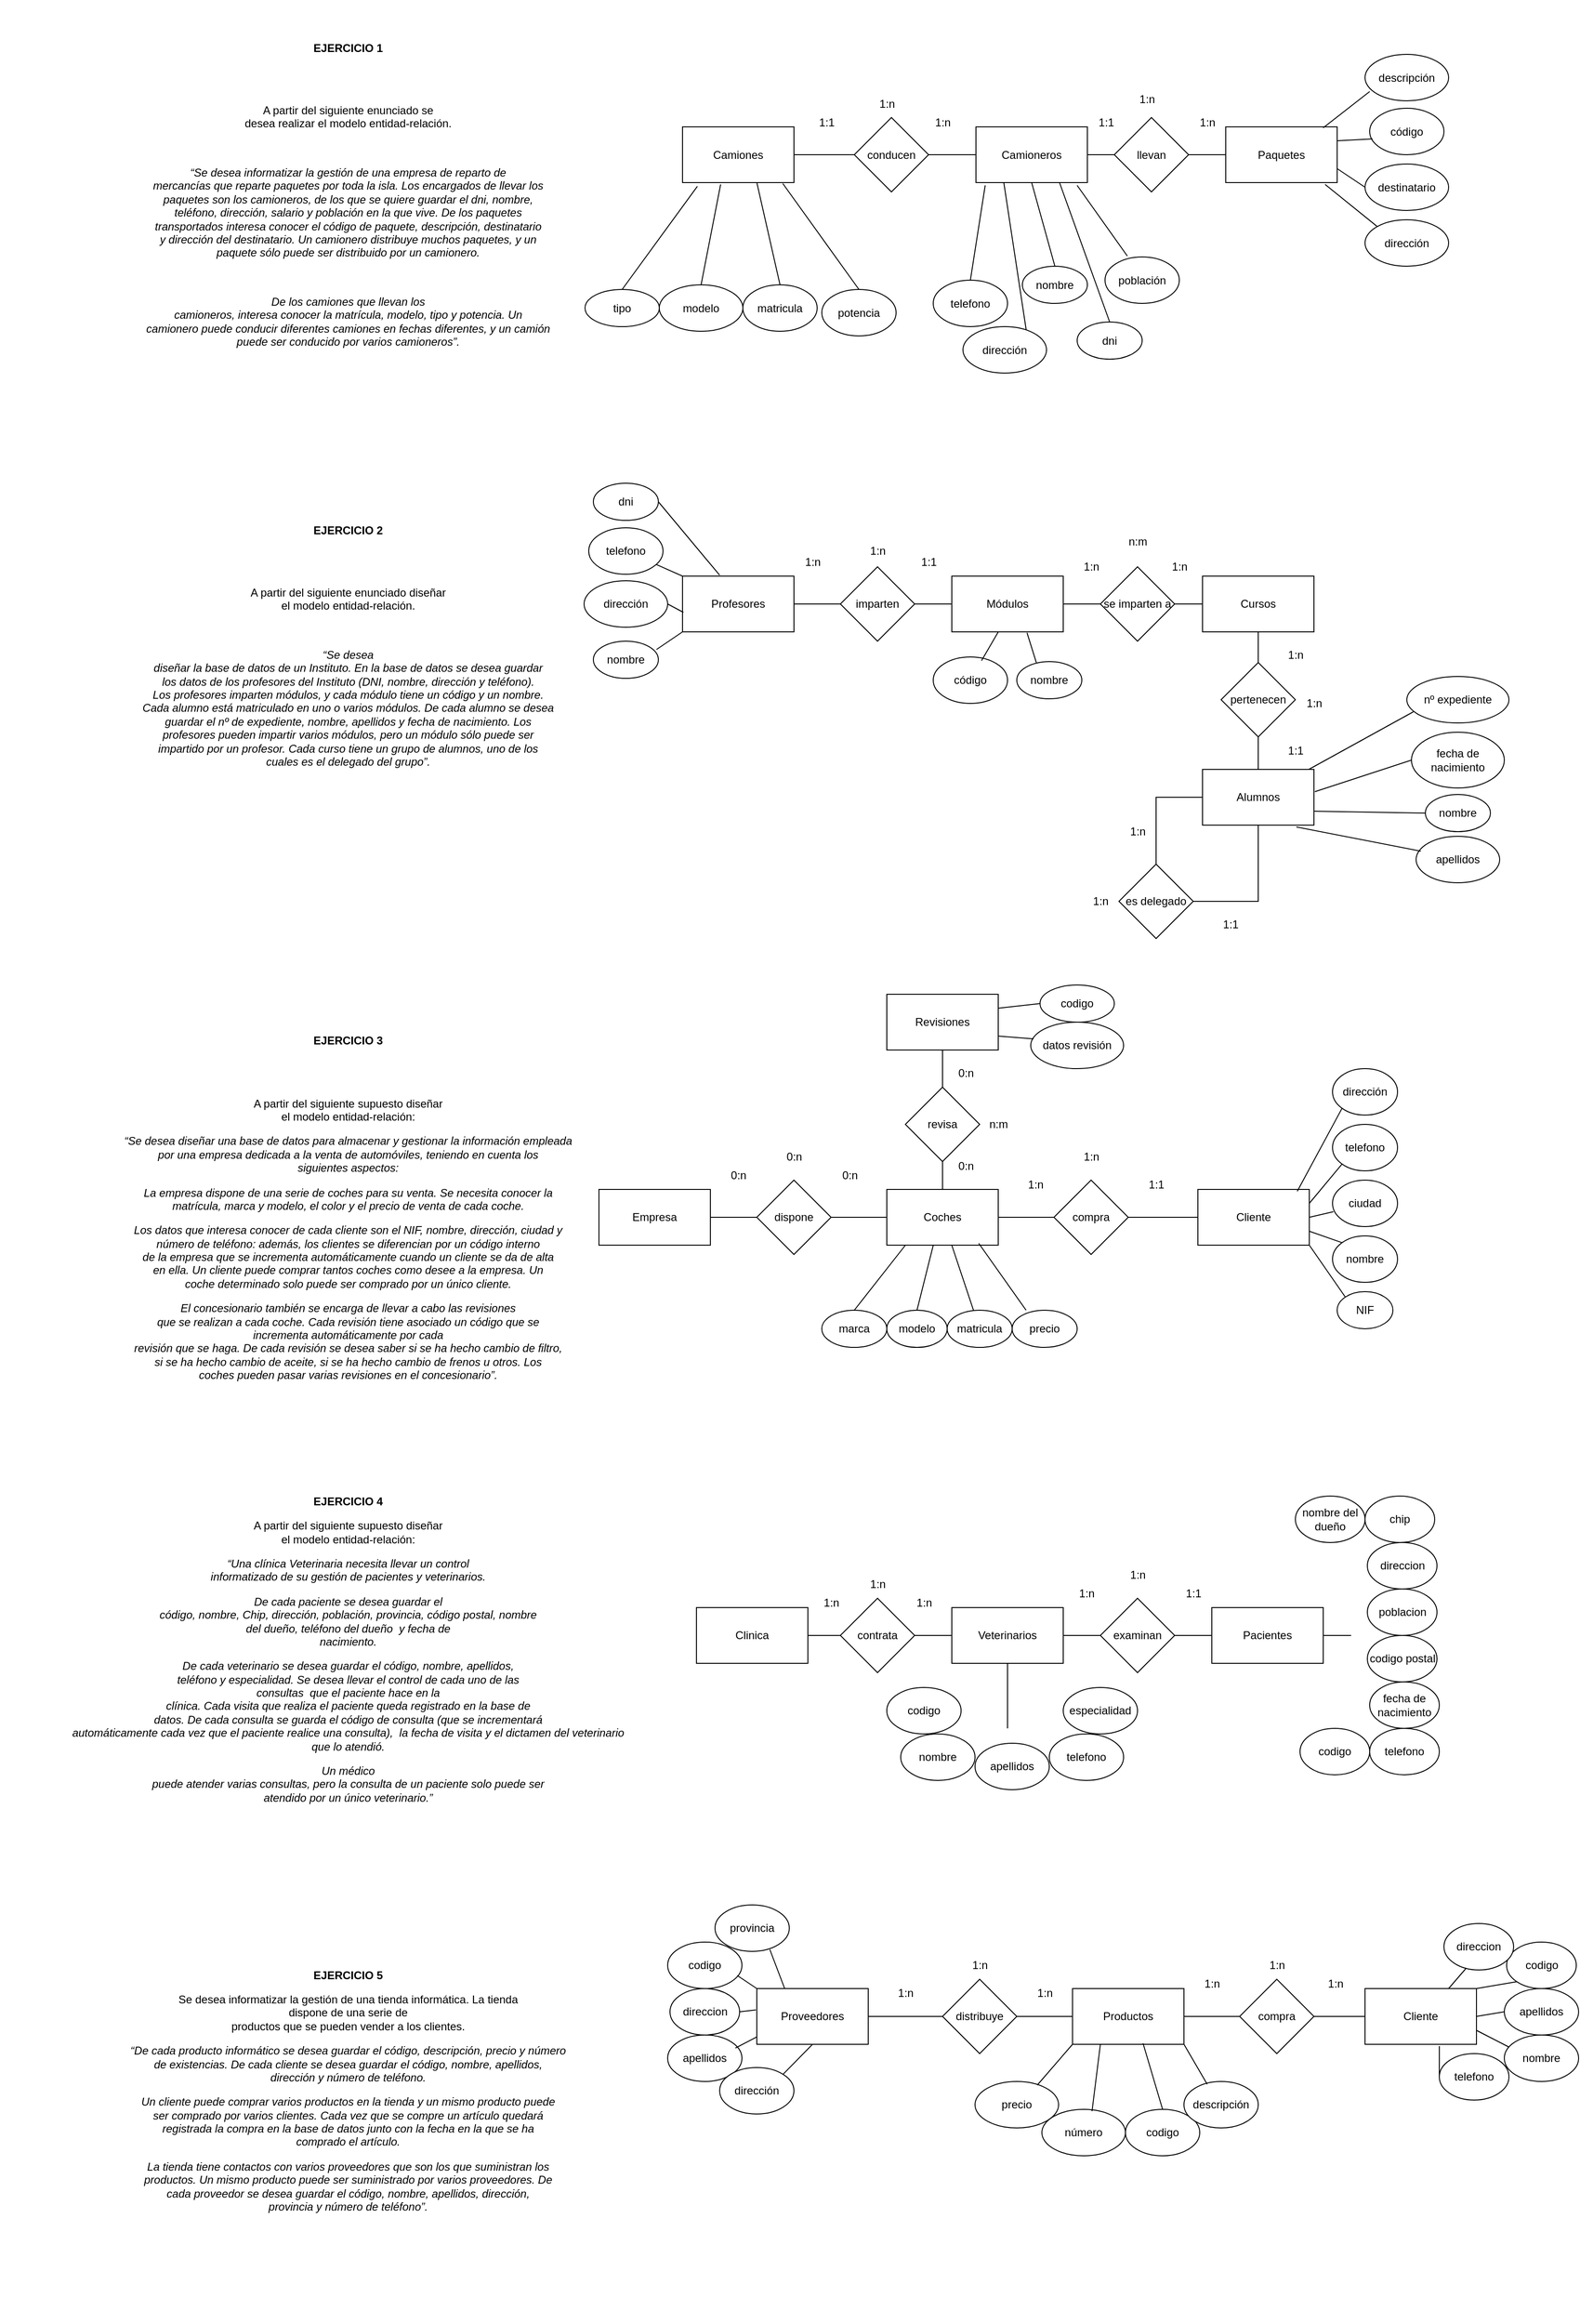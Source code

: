 <mxfile version="21.8.2" type="github">
  <diagram name="Página-1" id="nMgolZXD_CfGPn-2OGdc">
    <mxGraphModel dx="2261" dy="4302" grid="1" gridSize="10" guides="1" tooltips="1" connect="1" arrows="1" fold="1" page="1" pageScale="1" pageWidth="827" pageHeight="1169" math="0" shadow="0">
      <root>
        <mxCell id="0" />
        <mxCell id="1" parent="0" />
        <mxCell id="vaaJ42ECIvBjuGSLMHqS-1" value="&lt;p&gt;&lt;b&gt;&lt;span lang=&quot;ES-TRAD&quot;&gt;EJERCICIO 1&lt;/span&gt;&lt;/b&gt;&lt;/p&gt;&lt;br&gt;&lt;br&gt;&lt;p&gt;&lt;span lang=&quot;ES-TRAD&quot;&gt;A partir del siguiente enunciado se&lt;br&gt;desea realizar el modelo entidad-relación.&lt;/span&gt;&lt;/p&gt;&lt;br&gt;&lt;p&gt;&lt;i&gt;&lt;span lang=&quot;ES-TRAD&quot;&gt;“Se desea informatizar la gestión de una empresa de reparto de&lt;br&gt;mercancías que reparte paquetes por toda la isla. Los encargados de llevar los&lt;br&gt;paquetes son los camioneros, de los que se quiere guardar el dni, nombre,&lt;br&gt;teléfono, dirección, salario y población en la que vive. De los paquetes&lt;br&gt;transportados interesa conocer el código de paquete, descripción, destinatario&lt;br&gt;y dirección del destinatario. Un camionero distribuye muchos paquetes, y un&lt;br&gt;paquete sólo puede ser distribuido por un camionero.&lt;/span&gt;&lt;/i&gt;&lt;/p&gt;&lt;br&gt;&lt;p&gt;&lt;i&gt;&lt;span lang=&quot;ES-TRAD&quot;&gt;De los camiones que llevan los&lt;br&gt;camioneros, interesa conocer la matrícula, modelo, tipo y potencia. Un&lt;br&gt;camionero puede conducir diferentes camiones en fechas diferentes, y un camión&lt;br&gt;puede ser conducido por varios camioneros”.&lt;/span&gt;&lt;/i&gt;&lt;i&gt;&lt;/i&gt;&lt;/p&gt;&lt;br&gt;&lt;br&gt;&lt;p&gt;&lt;b&gt;&lt;span lang=&quot;ES-TRAD&quot;&gt;&lt;/span&gt;&lt;/b&gt;&lt;/p&gt;" style="text;html=1;strokeColor=none;fillColor=none;align=center;verticalAlign=middle;whiteSpace=wrap;rounded=0;" parent="1" vertex="1">
          <mxGeometry x="-170" y="-2510" width="500" height="460" as="geometry" />
        </mxCell>
        <mxCell id="vaaJ42ECIvBjuGSLMHqS-2" value="Paquetes" style="rounded=0;whiteSpace=wrap;html=1;" parent="1" vertex="1">
          <mxGeometry x="1025" y="-2373.5" width="120" height="60" as="geometry" />
        </mxCell>
        <mxCell id="vaaJ42ECIvBjuGSLMHqS-3" value="Camioneros" style="rounded=0;whiteSpace=wrap;html=1;" parent="1" vertex="1">
          <mxGeometry x="756" y="-2373.5" width="120" height="60" as="geometry" />
        </mxCell>
        <mxCell id="ATBhJ1TpR7UerOeHP20c-60" style="edgeStyle=orthogonalEdgeStyle;rounded=0;orthogonalLoop=1;jettySize=auto;html=1;entryX=0;entryY=0.5;entryDx=0;entryDy=0;endArrow=none;endFill=0;" edge="1" parent="1" source="vaaJ42ECIvBjuGSLMHqS-5" target="vaaJ42ECIvBjuGSLMHqS-3">
          <mxGeometry relative="1" as="geometry" />
        </mxCell>
        <mxCell id="vaaJ42ECIvBjuGSLMHqS-5" value="conducen" style="rhombus;whiteSpace=wrap;html=1;" parent="1" vertex="1">
          <mxGeometry x="625" y="-2383.5" width="80" height="80" as="geometry" />
        </mxCell>
        <mxCell id="vaaJ42ECIvBjuGSLMHqS-9" value="telefono" style="ellipse;whiteSpace=wrap;html=1;" parent="1" vertex="1">
          <mxGeometry x="710" y="-2208.5" width="80" height="50" as="geometry" />
        </mxCell>
        <mxCell id="vaaJ42ECIvBjuGSLMHqS-10" value="nombre" style="ellipse;whiteSpace=wrap;html=1;" parent="1" vertex="1">
          <mxGeometry x="806" y="-2223.5" width="70" height="40" as="geometry" />
        </mxCell>
        <mxCell id="vaaJ42ECIvBjuGSLMHqS-11" value="dni" style="ellipse;whiteSpace=wrap;html=1;" parent="1" vertex="1">
          <mxGeometry x="865" y="-2163.5" width="70" height="40" as="geometry" />
        </mxCell>
        <mxCell id="vaaJ42ECIvBjuGSLMHqS-12" value="dirección" style="ellipse;whiteSpace=wrap;html=1;" parent="1" vertex="1">
          <mxGeometry x="742" y="-2158.5" width="90" height="50" as="geometry" />
        </mxCell>
        <mxCell id="vaaJ42ECIvBjuGSLMHqS-13" value="población" style="ellipse;whiteSpace=wrap;html=1;" parent="1" vertex="1">
          <mxGeometry x="895" y="-2233.5" width="80" height="50" as="geometry" />
        </mxCell>
        <mxCell id="vaaJ42ECIvBjuGSLMHqS-14" value="" style="endArrow=none;html=1;rounded=0;entryX=0.5;entryY=0;entryDx=0;entryDy=0;exitX=0.083;exitY=1.05;exitDx=0;exitDy=0;exitPerimeter=0;" parent="1" source="vaaJ42ECIvBjuGSLMHqS-3" target="vaaJ42ECIvBjuGSLMHqS-9" edge="1">
          <mxGeometry width="50" height="50" relative="1" as="geometry">
            <mxPoint x="686" y="-2243.5" as="sourcePoint" />
            <mxPoint x="736" y="-2293.5" as="targetPoint" />
          </mxGeometry>
        </mxCell>
        <mxCell id="vaaJ42ECIvBjuGSLMHqS-15" value="" style="endArrow=none;html=1;rounded=0;entryX=0.756;entryY=0.06;entryDx=0;entryDy=0;exitX=0.25;exitY=1;exitDx=0;exitDy=0;entryPerimeter=0;" parent="1" source="vaaJ42ECIvBjuGSLMHqS-3" target="vaaJ42ECIvBjuGSLMHqS-12" edge="1">
          <mxGeometry width="50" height="50" relative="1" as="geometry">
            <mxPoint x="686" y="-2243.5" as="sourcePoint" />
            <mxPoint x="720" y="-2308.5" as="targetPoint" />
          </mxGeometry>
        </mxCell>
        <mxCell id="vaaJ42ECIvBjuGSLMHqS-19" value="dirección" style="ellipse;whiteSpace=wrap;html=1;" parent="1" vertex="1">
          <mxGeometry x="1175" y="-2273.5" width="90" height="50" as="geometry" />
        </mxCell>
        <mxCell id="vaaJ42ECIvBjuGSLMHqS-20" value="destinatario" style="ellipse;whiteSpace=wrap;html=1;" parent="1" vertex="1">
          <mxGeometry x="1175" y="-2333.5" width="90" height="50" as="geometry" />
        </mxCell>
        <mxCell id="vaaJ42ECIvBjuGSLMHqS-21" value="descripción" style="ellipse;whiteSpace=wrap;html=1;" parent="1" vertex="1">
          <mxGeometry x="1175" y="-2451.5" width="90" height="50" as="geometry" />
        </mxCell>
        <mxCell id="vaaJ42ECIvBjuGSLMHqS-22" value="código" style="ellipse;whiteSpace=wrap;html=1;" parent="1" vertex="1">
          <mxGeometry x="1180" y="-2393.5" width="80" height="50" as="geometry" />
        </mxCell>
        <mxCell id="vaaJ42ECIvBjuGSLMHqS-23" value="" style="endArrow=none;html=1;rounded=0;entryX=0;entryY=0;entryDx=0;entryDy=0;exitX=0.892;exitY=1.033;exitDx=0;exitDy=0;exitPerimeter=0;" parent="1" source="vaaJ42ECIvBjuGSLMHqS-2" target="vaaJ42ECIvBjuGSLMHqS-19" edge="1">
          <mxGeometry width="50" height="50" relative="1" as="geometry">
            <mxPoint x="635" y="-2333.5" as="sourcePoint" />
            <mxPoint x="685" y="-2383.5" as="targetPoint" />
          </mxGeometry>
        </mxCell>
        <mxCell id="vaaJ42ECIvBjuGSLMHqS-24" value="" style="endArrow=none;html=1;rounded=0;entryX=0;entryY=0.5;entryDx=0;entryDy=0;exitX=1;exitY=0.75;exitDx=0;exitDy=0;" parent="1" source="vaaJ42ECIvBjuGSLMHqS-2" target="vaaJ42ECIvBjuGSLMHqS-20" edge="1">
          <mxGeometry width="50" height="50" relative="1" as="geometry">
            <mxPoint x="635" y="-2333.5" as="sourcePoint" />
            <mxPoint x="685" y="-2383.5" as="targetPoint" />
          </mxGeometry>
        </mxCell>
        <mxCell id="vaaJ42ECIvBjuGSLMHqS-25" value="" style="endArrow=none;html=1;rounded=0;entryX=0.038;entryY=0.66;entryDx=0;entryDy=0;entryPerimeter=0;exitX=1;exitY=0.25;exitDx=0;exitDy=0;" parent="1" source="vaaJ42ECIvBjuGSLMHqS-2" target="vaaJ42ECIvBjuGSLMHqS-22" edge="1">
          <mxGeometry width="50" height="50" relative="1" as="geometry">
            <mxPoint x="635" y="-2333.5" as="sourcePoint" />
            <mxPoint x="685" y="-2383.5" as="targetPoint" />
          </mxGeometry>
        </mxCell>
        <mxCell id="vaaJ42ECIvBjuGSLMHqS-26" value="" style="endArrow=none;html=1;rounded=0;entryX=0.056;entryY=0.8;entryDx=0;entryDy=0;entryPerimeter=0;exitX=0.875;exitY=0.017;exitDx=0;exitDy=0;exitPerimeter=0;" parent="1" source="vaaJ42ECIvBjuGSLMHqS-2" target="vaaJ42ECIvBjuGSLMHqS-21" edge="1">
          <mxGeometry width="50" height="50" relative="1" as="geometry">
            <mxPoint x="635" y="-2333.5" as="sourcePoint" />
            <mxPoint x="685" y="-2383.5" as="targetPoint" />
          </mxGeometry>
        </mxCell>
        <mxCell id="ATBhJ1TpR7UerOeHP20c-59" style="edgeStyle=orthogonalEdgeStyle;rounded=0;orthogonalLoop=1;jettySize=auto;html=1;endArrow=none;endFill=0;" edge="1" parent="1" source="vaaJ42ECIvBjuGSLMHqS-28" target="vaaJ42ECIvBjuGSLMHqS-5">
          <mxGeometry relative="1" as="geometry" />
        </mxCell>
        <mxCell id="vaaJ42ECIvBjuGSLMHqS-28" value="Camiones" style="rounded=0;whiteSpace=wrap;html=1;" parent="1" vertex="1">
          <mxGeometry x="440" y="-2373.5" width="120" height="60" as="geometry" />
        </mxCell>
        <mxCell id="vaaJ42ECIvBjuGSLMHqS-32" style="edgeStyle=orthogonalEdgeStyle;rounded=0;orthogonalLoop=1;jettySize=auto;html=1;endArrow=none;endFill=0;" parent="1" source="vaaJ42ECIvBjuGSLMHqS-30" target="vaaJ42ECIvBjuGSLMHqS-2" edge="1">
          <mxGeometry relative="1" as="geometry" />
        </mxCell>
        <mxCell id="ATBhJ1TpR7UerOeHP20c-58" style="edgeStyle=orthogonalEdgeStyle;rounded=0;orthogonalLoop=1;jettySize=auto;html=1;entryX=1;entryY=0.5;entryDx=0;entryDy=0;endArrow=none;endFill=0;" edge="1" parent="1" source="vaaJ42ECIvBjuGSLMHqS-30" target="vaaJ42ECIvBjuGSLMHqS-3">
          <mxGeometry relative="1" as="geometry" />
        </mxCell>
        <mxCell id="vaaJ42ECIvBjuGSLMHqS-30" value="llevan" style="rhombus;whiteSpace=wrap;html=1;" parent="1" vertex="1">
          <mxGeometry x="905" y="-2383.5" width="80" height="80" as="geometry" />
        </mxCell>
        <mxCell id="vaaJ42ECIvBjuGSLMHqS-33" value="potencia" style="ellipse;whiteSpace=wrap;html=1;" parent="1" vertex="1">
          <mxGeometry x="590" y="-2198.5" width="80" height="50" as="geometry" />
        </mxCell>
        <mxCell id="vaaJ42ECIvBjuGSLMHqS-34" value="tipo" style="ellipse;whiteSpace=wrap;html=1;" parent="1" vertex="1">
          <mxGeometry x="335" y="-2198.5" width="80" height="40" as="geometry" />
        </mxCell>
        <mxCell id="vaaJ42ECIvBjuGSLMHqS-35" value="modelo" style="ellipse;whiteSpace=wrap;html=1;" parent="1" vertex="1">
          <mxGeometry x="415" y="-2203.5" width="90" height="50" as="geometry" />
        </mxCell>
        <mxCell id="vaaJ42ECIvBjuGSLMHqS-36" value="matricula" style="ellipse;whiteSpace=wrap;html=1;" parent="1" vertex="1">
          <mxGeometry x="505" y="-2203.5" width="80" height="50" as="geometry" />
        </mxCell>
        <mxCell id="vaaJ42ECIvBjuGSLMHqS-37" value="" style="endArrow=none;html=1;rounded=0;entryX=0.5;entryY=0;entryDx=0;entryDy=0;exitX=0.9;exitY=1.017;exitDx=0;exitDy=0;exitPerimeter=0;" parent="1" source="vaaJ42ECIvBjuGSLMHqS-28" target="vaaJ42ECIvBjuGSLMHqS-33" edge="1">
          <mxGeometry width="50" height="50" relative="1" as="geometry">
            <mxPoint x="190" y="-2303.5" as="sourcePoint" />
            <mxPoint x="240" y="-2353.5" as="targetPoint" />
          </mxGeometry>
        </mxCell>
        <mxCell id="vaaJ42ECIvBjuGSLMHqS-38" value="" style="endArrow=none;html=1;rounded=0;entryX=0.5;entryY=0;entryDx=0;entryDy=0;exitX=0.667;exitY=1;exitDx=0;exitDy=0;exitPerimeter=0;" parent="1" source="vaaJ42ECIvBjuGSLMHqS-28" target="vaaJ42ECIvBjuGSLMHqS-36" edge="1">
          <mxGeometry width="50" height="50" relative="1" as="geometry">
            <mxPoint x="190" y="-2303.5" as="sourcePoint" />
            <mxPoint x="240" y="-2353.5" as="targetPoint" />
          </mxGeometry>
        </mxCell>
        <mxCell id="vaaJ42ECIvBjuGSLMHqS-39" value="" style="endArrow=none;html=1;rounded=0;entryX=0.5;entryY=0;entryDx=0;entryDy=0;exitX=0.342;exitY=1.033;exitDx=0;exitDy=0;exitPerimeter=0;" parent="1" source="vaaJ42ECIvBjuGSLMHqS-28" target="vaaJ42ECIvBjuGSLMHqS-35" edge="1">
          <mxGeometry width="50" height="50" relative="1" as="geometry">
            <mxPoint x="190" y="-2303.5" as="sourcePoint" />
            <mxPoint x="240" y="-2353.5" as="targetPoint" />
          </mxGeometry>
        </mxCell>
        <mxCell id="vaaJ42ECIvBjuGSLMHqS-40" value="" style="endArrow=none;html=1;rounded=0;exitX=0.5;exitY=0;exitDx=0;exitDy=0;entryX=0.133;entryY=1.067;entryDx=0;entryDy=0;entryPerimeter=0;" parent="1" edge="1" target="vaaJ42ECIvBjuGSLMHqS-28">
          <mxGeometry width="50" height="50" relative="1" as="geometry">
            <mxPoint x="375" y="-2198.5" as="sourcePoint" />
            <mxPoint x="450" y="-2283.5" as="targetPoint" />
          </mxGeometry>
        </mxCell>
        <mxCell id="vaaJ42ECIvBjuGSLMHqS-41" value="1:n" style="text;html=1;align=center;verticalAlign=middle;resizable=0;points=[];autosize=1;strokeColor=none;fillColor=none;" parent="1" vertex="1">
          <mxGeometry x="700" y="-2393.5" width="40" height="30" as="geometry" />
        </mxCell>
        <mxCell id="vaaJ42ECIvBjuGSLMHqS-42" value="1:1" style="text;html=1;align=center;verticalAlign=middle;resizable=0;points=[];autosize=1;strokeColor=none;fillColor=none;" parent="1" vertex="1">
          <mxGeometry x="575" y="-2393.5" width="40" height="30" as="geometry" />
        </mxCell>
        <mxCell id="vaaJ42ECIvBjuGSLMHqS-43" value="1:n" style="text;html=1;align=center;verticalAlign=middle;resizable=0;points=[];autosize=1;strokeColor=none;fillColor=none;" parent="1" vertex="1">
          <mxGeometry x="640" y="-2413.5" width="40" height="30" as="geometry" />
        </mxCell>
        <mxCell id="vaaJ42ECIvBjuGSLMHqS-44" value="1:n" style="text;html=1;align=center;verticalAlign=middle;resizable=0;points=[];autosize=1;strokeColor=none;fillColor=none;" parent="1" vertex="1">
          <mxGeometry x="985" y="-2393.5" width="40" height="30" as="geometry" />
        </mxCell>
        <mxCell id="vaaJ42ECIvBjuGSLMHqS-45" value="1:1" style="text;html=1;align=center;verticalAlign=middle;resizable=0;points=[];autosize=1;strokeColor=none;fillColor=none;" parent="1" vertex="1">
          <mxGeometry x="876" y="-2393.5" width="40" height="30" as="geometry" />
        </mxCell>
        <mxCell id="vaaJ42ECIvBjuGSLMHqS-46" value="1:n" style="text;html=1;align=center;verticalAlign=middle;resizable=0;points=[];autosize=1;strokeColor=none;fillColor=none;" parent="1" vertex="1">
          <mxGeometry x="920" y="-2418.5" width="40" height="30" as="geometry" />
        </mxCell>
        <mxCell id="vaaJ42ECIvBjuGSLMHqS-47" value="&lt;p&gt;&lt;b&gt;EJERCICIO 2&lt;/b&gt;&lt;/p&gt;&lt;br&gt;&lt;br&gt;&lt;p&gt;&lt;span lang=&quot;ES-TRAD&quot;&gt;A partir del siguiente enunciado diseñar&lt;br&gt;el modelo entidad-relación.&lt;/span&gt;&lt;/p&gt;&lt;br&gt;&lt;p&gt;&lt;i&gt;&lt;span lang=&quot;ES-TRAD&quot;&gt;“Se desea&lt;br&gt;diseñar la base de datos de un Instituto. En la base de datos se desea guardar&lt;br&gt;los datos de los profesores del Instituto (DNI, nombre, dirección y teléfono).&lt;br&gt;Los profesores imparten módulos, y cada módulo tiene un código y un nombre.&lt;br&gt;Cada alumno está matriculado en uno o varios módulos. De cada alumno se desea&lt;br&gt;guardar el nº de expediente, nombre, apellidos y fecha de nacimiento. Los&lt;br&gt;profesores pueden impartir varios módulos, pero un módulo sólo puede ser&lt;br&gt;impartido por un profesor. Cada curso tiene un grupo de alumnos, uno de los&lt;br&gt;cuales es el delegado del grupo”.&lt;/span&gt;&lt;/i&gt;&lt;/p&gt;" style="text;html=1;strokeColor=none;fillColor=none;align=center;verticalAlign=middle;whiteSpace=wrap;rounded=0;" parent="1" vertex="1">
          <mxGeometry x="-190" y="-1970" width="540" height="310" as="geometry" />
        </mxCell>
        <mxCell id="vaaJ42ECIvBjuGSLMHqS-104" style="edgeStyle=orthogonalEdgeStyle;rounded=0;orthogonalLoop=1;jettySize=auto;html=1;entryX=0.5;entryY=0;entryDx=0;entryDy=0;endArrow=none;endFill=0;" parent="1" source="vaaJ42ECIvBjuGSLMHqS-49" target="vaaJ42ECIvBjuGSLMHqS-100" edge="1">
          <mxGeometry relative="1" as="geometry" />
        </mxCell>
        <mxCell id="vaaJ42ECIvBjuGSLMHqS-106" style="edgeStyle=orthogonalEdgeStyle;rounded=0;orthogonalLoop=1;jettySize=auto;html=1;entryX=1;entryY=0.5;entryDx=0;entryDy=0;endArrow=none;endFill=0;" parent="1" source="vaaJ42ECIvBjuGSLMHqS-49" target="vaaJ42ECIvBjuGSLMHqS-100" edge="1">
          <mxGeometry relative="1" as="geometry">
            <Array as="points">
              <mxPoint x="1060" y="-1540" />
            </Array>
          </mxGeometry>
        </mxCell>
        <mxCell id="vaaJ42ECIvBjuGSLMHqS-49" value="Alumnos" style="rounded=0;whiteSpace=wrap;html=1;" parent="1" vertex="1">
          <mxGeometry x="1000" y="-1682" width="120" height="60" as="geometry" />
        </mxCell>
        <mxCell id="vaaJ42ECIvBjuGSLMHqS-55" style="edgeStyle=orthogonalEdgeStyle;rounded=0;orthogonalLoop=1;jettySize=auto;html=1;entryX=0;entryY=0.5;entryDx=0;entryDy=0;endArrow=none;endFill=0;" parent="1" source="vaaJ42ECIvBjuGSLMHqS-50" target="vaaJ42ECIvBjuGSLMHqS-54" edge="1">
          <mxGeometry relative="1" as="geometry" />
        </mxCell>
        <mxCell id="vaaJ42ECIvBjuGSLMHqS-50" value="Profesores" style="rounded=0;whiteSpace=wrap;html=1;" parent="1" vertex="1">
          <mxGeometry x="440" y="-1890" width="120" height="60" as="geometry" />
        </mxCell>
        <mxCell id="vaaJ42ECIvBjuGSLMHqS-91" style="edgeStyle=orthogonalEdgeStyle;rounded=0;orthogonalLoop=1;jettySize=auto;html=1;entryX=0;entryY=0.5;entryDx=0;entryDy=0;endArrow=none;endFill=0;" parent="1" source="vaaJ42ECIvBjuGSLMHqS-52" target="vaaJ42ECIvBjuGSLMHqS-90" edge="1">
          <mxGeometry relative="1" as="geometry" />
        </mxCell>
        <mxCell id="vaaJ42ECIvBjuGSLMHqS-52" value="Módulos" style="rounded=0;whiteSpace=wrap;html=1;" parent="1" vertex="1">
          <mxGeometry x="730" y="-1890" width="120" height="60" as="geometry" />
        </mxCell>
        <mxCell id="vaaJ42ECIvBjuGSLMHqS-98" style="edgeStyle=orthogonalEdgeStyle;rounded=0;orthogonalLoop=1;jettySize=auto;html=1;endArrow=none;endFill=0;" parent="1" source="vaaJ42ECIvBjuGSLMHqS-53" target="vaaJ42ECIvBjuGSLMHqS-49" edge="1">
          <mxGeometry relative="1" as="geometry" />
        </mxCell>
        <mxCell id="vaaJ42ECIvBjuGSLMHqS-53" value="pertenecen" style="rhombus;whiteSpace=wrap;html=1;" parent="1" vertex="1">
          <mxGeometry x="1020" y="-1797" width="80" height="80" as="geometry" />
        </mxCell>
        <mxCell id="vaaJ42ECIvBjuGSLMHqS-56" style="edgeStyle=orthogonalEdgeStyle;rounded=0;orthogonalLoop=1;jettySize=auto;html=1;entryX=0;entryY=0.5;entryDx=0;entryDy=0;endArrow=none;endFill=0;" parent="1" source="vaaJ42ECIvBjuGSLMHqS-54" target="vaaJ42ECIvBjuGSLMHqS-52" edge="1">
          <mxGeometry relative="1" as="geometry" />
        </mxCell>
        <mxCell id="vaaJ42ECIvBjuGSLMHqS-54" value="imparten" style="rhombus;whiteSpace=wrap;html=1;" parent="1" vertex="1">
          <mxGeometry x="610" y="-1900" width="80" height="80" as="geometry" />
        </mxCell>
        <mxCell id="vaaJ42ECIvBjuGSLMHqS-59" value="1:n" style="text;html=1;align=center;verticalAlign=middle;resizable=0;points=[];autosize=1;strokeColor=none;fillColor=none;" parent="1" vertex="1">
          <mxGeometry x="560" y="-1920" width="40" height="30" as="geometry" />
        </mxCell>
        <mxCell id="vaaJ42ECIvBjuGSLMHqS-60" value="1:1" style="text;html=1;align=center;verticalAlign=middle;resizable=0;points=[];autosize=1;strokeColor=none;fillColor=none;" parent="1" vertex="1">
          <mxGeometry x="685" y="-1920" width="40" height="30" as="geometry" />
        </mxCell>
        <mxCell id="vaaJ42ECIvBjuGSLMHqS-61" value="1:n" style="text;html=1;align=center;verticalAlign=middle;resizable=0;points=[];autosize=1;strokeColor=none;fillColor=none;" parent="1" vertex="1">
          <mxGeometry x="630" y="-1932" width="40" height="30" as="geometry" />
        </mxCell>
        <mxCell id="vaaJ42ECIvBjuGSLMHqS-62" value="1:n" style="text;html=1;align=center;verticalAlign=middle;resizable=0;points=[];autosize=1;strokeColor=none;fillColor=none;" parent="1" vertex="1">
          <mxGeometry x="1080" y="-1820" width="40" height="30" as="geometry" />
        </mxCell>
        <mxCell id="vaaJ42ECIvBjuGSLMHqS-64" value="1:1" style="text;html=1;align=center;verticalAlign=middle;resizable=0;points=[];autosize=1;strokeColor=none;fillColor=none;" parent="1" vertex="1">
          <mxGeometry x="1080" y="-1717" width="40" height="30" as="geometry" />
        </mxCell>
        <mxCell id="vaaJ42ECIvBjuGSLMHqS-65" value="dirección" style="ellipse;whiteSpace=wrap;html=1;" parent="1" vertex="1">
          <mxGeometry x="334" y="-1885" width="90" height="50" as="geometry" />
        </mxCell>
        <mxCell id="vaaJ42ECIvBjuGSLMHqS-66" value="telefono" style="ellipse;whiteSpace=wrap;html=1;" parent="1" vertex="1">
          <mxGeometry x="339" y="-1942" width="80" height="50" as="geometry" />
        </mxCell>
        <mxCell id="vaaJ42ECIvBjuGSLMHqS-67" value="nombre" style="ellipse;whiteSpace=wrap;html=1;" parent="1" vertex="1">
          <mxGeometry x="344" y="-1820" width="70" height="40" as="geometry" />
        </mxCell>
        <mxCell id="vaaJ42ECIvBjuGSLMHqS-68" value="dni" style="ellipse;whiteSpace=wrap;html=1;" parent="1" vertex="1">
          <mxGeometry x="344" y="-1990" width="70" height="40" as="geometry" />
        </mxCell>
        <mxCell id="vaaJ42ECIvBjuGSLMHqS-69" value="" style="endArrow=none;html=1;rounded=0;exitX=0.971;exitY=0.225;exitDx=0;exitDy=0;exitPerimeter=0;entryX=0;entryY=1;entryDx=0;entryDy=0;" parent="1" source="vaaJ42ECIvBjuGSLMHqS-67" target="vaaJ42ECIvBjuGSLMHqS-50" edge="1">
          <mxGeometry width="50" height="50" relative="1" as="geometry">
            <mxPoint x="500" y="-1890" as="sourcePoint" />
            <mxPoint x="550" y="-1940" as="targetPoint" />
          </mxGeometry>
        </mxCell>
        <mxCell id="vaaJ42ECIvBjuGSLMHqS-70" value="" style="endArrow=none;html=1;rounded=0;entryX=1;entryY=0.5;entryDx=0;entryDy=0;exitX=0.008;exitY=0.65;exitDx=0;exitDy=0;exitPerimeter=0;" parent="1" source="vaaJ42ECIvBjuGSLMHqS-50" target="vaaJ42ECIvBjuGSLMHqS-65" edge="1">
          <mxGeometry width="50" height="50" relative="1" as="geometry">
            <mxPoint x="500" y="-1890" as="sourcePoint" />
            <mxPoint x="550" y="-1940" as="targetPoint" />
          </mxGeometry>
        </mxCell>
        <mxCell id="vaaJ42ECIvBjuGSLMHqS-71" value="" style="endArrow=none;html=1;rounded=0;exitX=0;exitY=0;exitDx=0;exitDy=0;" parent="1" source="vaaJ42ECIvBjuGSLMHqS-50" target="vaaJ42ECIvBjuGSLMHqS-66" edge="1">
          <mxGeometry width="50" height="50" relative="1" as="geometry">
            <mxPoint x="500" y="-1890" as="sourcePoint" />
            <mxPoint x="550" y="-1940" as="targetPoint" />
          </mxGeometry>
        </mxCell>
        <mxCell id="vaaJ42ECIvBjuGSLMHqS-72" value="" style="endArrow=none;html=1;rounded=0;entryX=1;entryY=0.5;entryDx=0;entryDy=0;exitX=0.333;exitY=-0.017;exitDx=0;exitDy=0;exitPerimeter=0;" parent="1" source="vaaJ42ECIvBjuGSLMHqS-50" target="vaaJ42ECIvBjuGSLMHqS-68" edge="1">
          <mxGeometry width="50" height="50" relative="1" as="geometry">
            <mxPoint x="500" y="-1890" as="sourcePoint" />
            <mxPoint x="550" y="-1940" as="targetPoint" />
          </mxGeometry>
        </mxCell>
        <mxCell id="vaaJ42ECIvBjuGSLMHqS-73" value="código" style="ellipse;whiteSpace=wrap;html=1;" parent="1" vertex="1">
          <mxGeometry x="710" y="-1803" width="80" height="50" as="geometry" />
        </mxCell>
        <mxCell id="vaaJ42ECIvBjuGSLMHqS-75" value="nombre" style="ellipse;whiteSpace=wrap;html=1;" parent="1" vertex="1">
          <mxGeometry x="800" y="-1798" width="70" height="40" as="geometry" />
        </mxCell>
        <mxCell id="vaaJ42ECIvBjuGSLMHqS-76" value="" style="endArrow=none;html=1;rounded=0;entryX=0.675;entryY=1.017;entryDx=0;entryDy=0;entryPerimeter=0;exitX=0.3;exitY=0.025;exitDx=0;exitDy=0;exitPerimeter=0;" parent="1" source="vaaJ42ECIvBjuGSLMHqS-75" target="vaaJ42ECIvBjuGSLMHqS-52" edge="1">
          <mxGeometry width="50" height="50" relative="1" as="geometry">
            <mxPoint x="510" y="-1890" as="sourcePoint" />
            <mxPoint x="560" y="-1940" as="targetPoint" />
          </mxGeometry>
        </mxCell>
        <mxCell id="vaaJ42ECIvBjuGSLMHqS-77" value="" style="endArrow=none;html=1;rounded=0;entryX=0.417;entryY=1;entryDx=0;entryDy=0;entryPerimeter=0;exitX=0.65;exitY=0.08;exitDx=0;exitDy=0;exitPerimeter=0;" parent="1" source="vaaJ42ECIvBjuGSLMHqS-73" target="vaaJ42ECIvBjuGSLMHqS-52" edge="1">
          <mxGeometry width="50" height="50" relative="1" as="geometry">
            <mxPoint x="510" y="-1890" as="sourcePoint" />
            <mxPoint x="560" y="-1940" as="targetPoint" />
          </mxGeometry>
        </mxCell>
        <mxCell id="vaaJ42ECIvBjuGSLMHqS-78" value="nº expediente" style="ellipse;whiteSpace=wrap;html=1;" parent="1" vertex="1">
          <mxGeometry x="1220" y="-1782" width="110" height="50" as="geometry" />
        </mxCell>
        <mxCell id="vaaJ42ECIvBjuGSLMHqS-79" value="nombre" style="ellipse;whiteSpace=wrap;html=1;" parent="1" vertex="1">
          <mxGeometry x="1240" y="-1655" width="70" height="40" as="geometry" />
        </mxCell>
        <mxCell id="vaaJ42ECIvBjuGSLMHqS-80" value="apellidos" style="ellipse;whiteSpace=wrap;html=1;" parent="1" vertex="1">
          <mxGeometry x="1230" y="-1610" width="90" height="50" as="geometry" />
        </mxCell>
        <mxCell id="vaaJ42ECIvBjuGSLMHqS-81" value="fecha de nacimiento" style="ellipse;whiteSpace=wrap;html=1;" parent="1" vertex="1">
          <mxGeometry x="1225" y="-1722" width="100" height="60" as="geometry" />
        </mxCell>
        <mxCell id="vaaJ42ECIvBjuGSLMHqS-82" value="" style="endArrow=none;html=1;rounded=0;entryX=0.056;entryY=0.32;entryDx=0;entryDy=0;entryPerimeter=0;exitX=0.842;exitY=1.033;exitDx=0;exitDy=0;exitPerimeter=0;" parent="1" source="vaaJ42ECIvBjuGSLMHqS-49" target="vaaJ42ECIvBjuGSLMHqS-80" edge="1">
          <mxGeometry width="50" height="50" relative="1" as="geometry">
            <mxPoint x="510" y="-1622" as="sourcePoint" />
            <mxPoint x="560" y="-1672" as="targetPoint" />
          </mxGeometry>
        </mxCell>
        <mxCell id="vaaJ42ECIvBjuGSLMHqS-83" value="" style="endArrow=none;html=1;rounded=0;entryX=0;entryY=0.5;entryDx=0;entryDy=0;exitX=1;exitY=0.75;exitDx=0;exitDy=0;" parent="1" source="vaaJ42ECIvBjuGSLMHqS-49" target="vaaJ42ECIvBjuGSLMHqS-79" edge="1">
          <mxGeometry width="50" height="50" relative="1" as="geometry">
            <mxPoint x="510" y="-1622" as="sourcePoint" />
            <mxPoint x="560" y="-1672" as="targetPoint" />
          </mxGeometry>
        </mxCell>
        <mxCell id="vaaJ42ECIvBjuGSLMHqS-84" value="" style="endArrow=none;html=1;rounded=0;entryX=0;entryY=0.5;entryDx=0;entryDy=0;exitX=1.008;exitY=0.4;exitDx=0;exitDy=0;exitPerimeter=0;" parent="1" source="vaaJ42ECIvBjuGSLMHqS-49" target="vaaJ42ECIvBjuGSLMHqS-81" edge="1">
          <mxGeometry width="50" height="50" relative="1" as="geometry">
            <mxPoint x="510" y="-1622" as="sourcePoint" />
            <mxPoint x="560" y="-1672" as="targetPoint" />
          </mxGeometry>
        </mxCell>
        <mxCell id="vaaJ42ECIvBjuGSLMHqS-85" value="" style="endArrow=none;html=1;rounded=0;entryX=0.064;entryY=0.76;entryDx=0;entryDy=0;entryPerimeter=0;" parent="1" source="vaaJ42ECIvBjuGSLMHqS-49" target="vaaJ42ECIvBjuGSLMHqS-78" edge="1">
          <mxGeometry width="50" height="50" relative="1" as="geometry">
            <mxPoint x="510" y="-1622" as="sourcePoint" />
            <mxPoint x="560" y="-1672" as="targetPoint" />
          </mxGeometry>
        </mxCell>
        <mxCell id="vaaJ42ECIvBjuGSLMHqS-97" style="edgeStyle=orthogonalEdgeStyle;rounded=0;orthogonalLoop=1;jettySize=auto;html=1;endArrow=none;endFill=0;" parent="1" source="vaaJ42ECIvBjuGSLMHqS-86" target="vaaJ42ECIvBjuGSLMHqS-53" edge="1">
          <mxGeometry relative="1" as="geometry" />
        </mxCell>
        <mxCell id="vaaJ42ECIvBjuGSLMHqS-86" value="Cursos" style="rounded=0;whiteSpace=wrap;html=1;" parent="1" vertex="1">
          <mxGeometry x="1000" y="-1890" width="120" height="60" as="geometry" />
        </mxCell>
        <mxCell id="vaaJ42ECIvBjuGSLMHqS-92" style="edgeStyle=orthogonalEdgeStyle;rounded=0;orthogonalLoop=1;jettySize=auto;html=1;entryX=0;entryY=0.5;entryDx=0;entryDy=0;endArrow=none;endFill=0;" parent="1" source="vaaJ42ECIvBjuGSLMHqS-90" target="vaaJ42ECIvBjuGSLMHqS-86" edge="1">
          <mxGeometry relative="1" as="geometry" />
        </mxCell>
        <mxCell id="vaaJ42ECIvBjuGSLMHqS-90" value="se imparten a" style="rhombus;whiteSpace=wrap;html=1;" parent="1" vertex="1">
          <mxGeometry x="890" y="-1900" width="80" height="80" as="geometry" />
        </mxCell>
        <mxCell id="vaaJ42ECIvBjuGSLMHqS-94" value="1:n" style="text;html=1;align=center;verticalAlign=middle;resizable=0;points=[];autosize=1;strokeColor=none;fillColor=none;" parent="1" vertex="1">
          <mxGeometry x="860" y="-1915" width="40" height="30" as="geometry" />
        </mxCell>
        <mxCell id="vaaJ42ECIvBjuGSLMHqS-95" value="1:n" style="text;html=1;align=center;verticalAlign=middle;resizable=0;points=[];autosize=1;strokeColor=none;fillColor=none;" parent="1" vertex="1">
          <mxGeometry x="955" y="-1915" width="40" height="30" as="geometry" />
        </mxCell>
        <mxCell id="vaaJ42ECIvBjuGSLMHqS-96" value="n:m" style="text;html=1;align=center;verticalAlign=middle;resizable=0;points=[];autosize=1;strokeColor=none;fillColor=none;" parent="1" vertex="1">
          <mxGeometry x="910" y="-1942" width="40" height="30" as="geometry" />
        </mxCell>
        <mxCell id="vaaJ42ECIvBjuGSLMHqS-99" value="1:n" style="text;html=1;align=center;verticalAlign=middle;resizable=0;points=[];autosize=1;strokeColor=none;fillColor=none;" parent="1" vertex="1">
          <mxGeometry x="1100" y="-1768.5" width="40" height="30" as="geometry" />
        </mxCell>
        <mxCell id="vaaJ42ECIvBjuGSLMHqS-100" value="es delegado" style="rhombus;whiteSpace=wrap;html=1;" parent="1" vertex="1">
          <mxGeometry x="910" y="-1580" width="80" height="80" as="geometry" />
        </mxCell>
        <mxCell id="vaaJ42ECIvBjuGSLMHqS-107" value="1:n" style="text;html=1;align=center;verticalAlign=middle;resizable=0;points=[];autosize=1;strokeColor=none;fillColor=none;" parent="1" vertex="1">
          <mxGeometry x="870" y="-1555" width="40" height="30" as="geometry" />
        </mxCell>
        <mxCell id="vaaJ42ECIvBjuGSLMHqS-108" value="1:n" style="text;html=1;align=center;verticalAlign=middle;resizable=0;points=[];autosize=1;strokeColor=none;fillColor=none;" parent="1" vertex="1">
          <mxGeometry x="910" y="-1630" width="40" height="30" as="geometry" />
        </mxCell>
        <mxCell id="vaaJ42ECIvBjuGSLMHqS-109" value="1:1" style="text;html=1;align=center;verticalAlign=middle;resizable=0;points=[];autosize=1;strokeColor=none;fillColor=none;" parent="1" vertex="1">
          <mxGeometry x="1010" y="-1530" width="40" height="30" as="geometry" />
        </mxCell>
        <mxCell id="vaaJ42ECIvBjuGSLMHqS-110" value="&lt;p align=&quot;center&quot;&gt;&lt;b&gt;EJERCICIO 3&lt;/b&gt;&lt;/p&gt;&lt;div align=&quot;center&quot;&gt;&lt;br&gt;&lt;br&gt;&lt;/div&gt;&lt;p align=&quot;center&quot;&gt;&lt;span lang=&quot;ES-TRAD&quot;&gt;A partir del siguiente supuesto diseñar&lt;br&gt;el modelo entidad-relación:&lt;/span&gt;&lt;/p&gt;&lt;p id=&quot;yui_3_17_2_1_1695321423894_30&quot; align=&quot;center&quot;&gt;&lt;i id=&quot;yui_3_17_2_1_1695321423894_29&quot;&gt;&lt;span id=&quot;yui_3_17_2_1_1695321423894_28&quot; lang=&quot;ES-TRAD&quot;&gt;“Se desea diseñar una base de datos para almacenar y gestionar la información empleada&lt;br&gt;por una empresa dedicada a la venta de automóviles, teniendo en cuenta los&lt;br&gt;siguientes aspectos:&lt;/span&gt;&lt;/i&gt;&lt;/p&gt;&lt;p align=&quot;center&quot;&gt;&lt;i&gt;&lt;span lang=&quot;ES-TRAD&quot;&gt;La empresa dispone de una serie de coches para su venta. Se necesita conocer la&lt;br&gt;matrícula, marca y modelo, el color y el precio de venta de cada coche.&lt;/span&gt;&lt;/i&gt;&lt;/p&gt;&lt;p align=&quot;center&quot;&gt;&lt;i&gt;&lt;span lang=&quot;ES-TRAD&quot;&gt;Los datos que interesa conocer de cada cliente son el NIF, nombre, dirección, ciudad y&lt;br&gt;número de teléfono: además, los clientes se diferencian por un código interno&lt;br&gt;de la empresa que se incrementa automáticamente cuando un cliente se da de alta&lt;br&gt;en ella. Un cliente puede comprar tantos coches como desee a la empresa. Un&lt;br&gt;coche determinado solo puede ser comprado por un único cliente.&lt;/span&gt;&lt;/i&gt;&lt;/p&gt;&lt;p id=&quot;yui_3_17_2_1_1695321423894_27&quot; align=&quot;center&quot;&gt;&lt;i id=&quot;yui_3_17_2_1_1695321423894_26&quot;&gt;&lt;span id=&quot;yui_3_17_2_1_1695321423894_25&quot; lang=&quot;ES-TRAD&quot;&gt;El concesionario también se encarga de llevar a cabo las revisiones&lt;br&gt;que se realizan a cada coche. Cada revisión tiene asociado un código que se&lt;br&gt;incrementa automáticamente por cada&lt;br&gt;revisión que se haga. De cada revisión se desea saber si se ha hecho cambio de filtro,&lt;br&gt;si se ha hecho cambio de aceite, si se ha hecho cambio de frenos u otros. Los&lt;br&gt;coches pueden pasar varias revisiones en el concesionario”.&lt;/span&gt;&lt;/i&gt;&lt;/p&gt;" style="text;html=1;strokeColor=none;fillColor=none;align=center;verticalAlign=middle;whiteSpace=wrap;rounded=0;" parent="1" vertex="1">
          <mxGeometry x="-295" y="-1530" width="750" height="640" as="geometry" />
        </mxCell>
        <mxCell id="vaaJ42ECIvBjuGSLMHqS-115" style="edgeStyle=orthogonalEdgeStyle;rounded=0;orthogonalLoop=1;jettySize=auto;html=1;entryX=0;entryY=0.5;entryDx=0;entryDy=0;endArrow=none;endFill=0;" parent="1" source="vaaJ42ECIvBjuGSLMHqS-112" target="vaaJ42ECIvBjuGSLMHqS-114" edge="1">
          <mxGeometry relative="1" as="geometry" />
        </mxCell>
        <mxCell id="vaaJ42ECIvBjuGSLMHqS-112" value="Empresa" style="rounded=0;whiteSpace=wrap;html=1;" parent="1" vertex="1">
          <mxGeometry x="350" y="-1230" width="120" height="60" as="geometry" />
        </mxCell>
        <mxCell id="vaaJ42ECIvBjuGSLMHqS-120" style="edgeStyle=orthogonalEdgeStyle;rounded=0;orthogonalLoop=1;jettySize=auto;html=1;endArrow=none;endFill=0;" parent="1" source="vaaJ42ECIvBjuGSLMHqS-113" target="vaaJ42ECIvBjuGSLMHqS-119" edge="1">
          <mxGeometry relative="1" as="geometry" />
        </mxCell>
        <mxCell id="vaaJ42ECIvBjuGSLMHqS-113" value="Coches" style="rounded=0;whiteSpace=wrap;html=1;" parent="1" vertex="1">
          <mxGeometry x="660" y="-1230" width="120" height="60" as="geometry" />
        </mxCell>
        <mxCell id="vaaJ42ECIvBjuGSLMHqS-116" style="edgeStyle=orthogonalEdgeStyle;rounded=0;orthogonalLoop=1;jettySize=auto;html=1;entryX=0;entryY=0.5;entryDx=0;entryDy=0;endArrow=none;endFill=0;" parent="1" source="vaaJ42ECIvBjuGSLMHqS-114" target="vaaJ42ECIvBjuGSLMHqS-113" edge="1">
          <mxGeometry relative="1" as="geometry" />
        </mxCell>
        <mxCell id="vaaJ42ECIvBjuGSLMHqS-114" value="dispone" style="rhombus;whiteSpace=wrap;html=1;" parent="1" vertex="1">
          <mxGeometry x="520" y="-1240" width="80" height="80" as="geometry" />
        </mxCell>
        <mxCell id="vaaJ42ECIvBjuGSLMHqS-118" value="Cliente" style="whiteSpace=wrap;html=1;" parent="1" vertex="1">
          <mxGeometry x="995" y="-1230" width="120" height="60" as="geometry" />
        </mxCell>
        <mxCell id="vaaJ42ECIvBjuGSLMHqS-121" style="edgeStyle=orthogonalEdgeStyle;rounded=0;orthogonalLoop=1;jettySize=auto;html=1;endArrow=none;endFill=0;" parent="1" source="vaaJ42ECIvBjuGSLMHqS-119" target="vaaJ42ECIvBjuGSLMHqS-118" edge="1">
          <mxGeometry relative="1" as="geometry" />
        </mxCell>
        <mxCell id="vaaJ42ECIvBjuGSLMHqS-119" value="compra" style="rhombus;whiteSpace=wrap;html=1;" parent="1" vertex="1">
          <mxGeometry x="840" y="-1240" width="80" height="80" as="geometry" />
        </mxCell>
        <mxCell id="vaaJ42ECIvBjuGSLMHqS-124" style="edgeStyle=orthogonalEdgeStyle;rounded=0;orthogonalLoop=1;jettySize=auto;html=1;entryX=0.5;entryY=0;entryDx=0;entryDy=0;endArrow=none;endFill=0;" parent="1" source="vaaJ42ECIvBjuGSLMHqS-122" target="vaaJ42ECIvBjuGSLMHqS-123" edge="1">
          <mxGeometry relative="1" as="geometry" />
        </mxCell>
        <mxCell id="vaaJ42ECIvBjuGSLMHqS-122" value="Revisiones" style="whiteSpace=wrap;html=1;" parent="1" vertex="1">
          <mxGeometry x="660" y="-1440" width="120" height="60" as="geometry" />
        </mxCell>
        <mxCell id="vaaJ42ECIvBjuGSLMHqS-125" style="edgeStyle=orthogonalEdgeStyle;rounded=0;orthogonalLoop=1;jettySize=auto;html=1;entryX=0.5;entryY=0;entryDx=0;entryDy=0;endArrow=none;endFill=0;" parent="1" source="vaaJ42ECIvBjuGSLMHqS-123" target="vaaJ42ECIvBjuGSLMHqS-113" edge="1">
          <mxGeometry relative="1" as="geometry" />
        </mxCell>
        <mxCell id="vaaJ42ECIvBjuGSLMHqS-123" value="revisa" style="rhombus;whiteSpace=wrap;html=1;" parent="1" vertex="1">
          <mxGeometry x="680" y="-1340" width="80" height="80" as="geometry" />
        </mxCell>
        <mxCell id="vaaJ42ECIvBjuGSLMHqS-127" value="precio" style="ellipse;whiteSpace=wrap;html=1;" parent="1" vertex="1">
          <mxGeometry x="795" y="-1100" width="70" height="40" as="geometry" />
        </mxCell>
        <mxCell id="vaaJ42ECIvBjuGSLMHqS-128" value="modelo" style="ellipse;whiteSpace=wrap;html=1;" parent="1" vertex="1">
          <mxGeometry x="660" y="-1100" width="65" height="40" as="geometry" />
        </mxCell>
        <mxCell id="vaaJ42ECIvBjuGSLMHqS-129" value="marca" style="ellipse;whiteSpace=wrap;html=1;" parent="1" vertex="1">
          <mxGeometry x="590" y="-1100" width="70" height="40" as="geometry" />
        </mxCell>
        <mxCell id="vaaJ42ECIvBjuGSLMHqS-130" value="matricula" style="ellipse;whiteSpace=wrap;html=1;" parent="1" vertex="1">
          <mxGeometry x="725" y="-1100" width="70" height="40" as="geometry" />
        </mxCell>
        <mxCell id="vaaJ42ECIvBjuGSLMHqS-131" value="" style="endArrow=none;html=1;rounded=0;entryX=0.825;entryY=0.967;entryDx=0;entryDy=0;entryPerimeter=0;exitX=0.214;exitY=0;exitDx=0;exitDy=0;exitPerimeter=0;" parent="1" source="vaaJ42ECIvBjuGSLMHqS-127" target="vaaJ42ECIvBjuGSLMHqS-113" edge="1">
          <mxGeometry width="50" height="50" relative="1" as="geometry">
            <mxPoint x="380" y="-1080" as="sourcePoint" />
            <mxPoint x="430" y="-1130" as="targetPoint" />
          </mxGeometry>
        </mxCell>
        <mxCell id="vaaJ42ECIvBjuGSLMHqS-132" value="" style="endArrow=none;html=1;rounded=0;entryX=0.583;entryY=1;entryDx=0;entryDy=0;entryPerimeter=0;" parent="1" source="vaaJ42ECIvBjuGSLMHqS-130" target="vaaJ42ECIvBjuGSLMHqS-113" edge="1">
          <mxGeometry width="50" height="50" relative="1" as="geometry">
            <mxPoint x="380" y="-1080" as="sourcePoint" />
            <mxPoint x="430" y="-1130" as="targetPoint" />
          </mxGeometry>
        </mxCell>
        <mxCell id="vaaJ42ECIvBjuGSLMHqS-133" value="" style="endArrow=none;html=1;rounded=0;entryX=0.417;entryY=1;entryDx=0;entryDy=0;entryPerimeter=0;exitX=0.5;exitY=0;exitDx=0;exitDy=0;" parent="1" source="vaaJ42ECIvBjuGSLMHqS-128" target="vaaJ42ECIvBjuGSLMHqS-113" edge="1">
          <mxGeometry width="50" height="50" relative="1" as="geometry">
            <mxPoint x="380" y="-1080" as="sourcePoint" />
            <mxPoint x="430" y="-1130" as="targetPoint" />
          </mxGeometry>
        </mxCell>
        <mxCell id="vaaJ42ECIvBjuGSLMHqS-134" value="" style="endArrow=none;html=1;rounded=0;entryX=0.167;entryY=1;entryDx=0;entryDy=0;entryPerimeter=0;exitX=0.5;exitY=0;exitDx=0;exitDy=0;" parent="1" source="vaaJ42ECIvBjuGSLMHqS-129" target="vaaJ42ECIvBjuGSLMHqS-113" edge="1">
          <mxGeometry width="50" height="50" relative="1" as="geometry">
            <mxPoint x="380" y="-1080" as="sourcePoint" />
            <mxPoint x="430" y="-1130" as="targetPoint" />
          </mxGeometry>
        </mxCell>
        <mxCell id="vaaJ42ECIvBjuGSLMHqS-135" value="telefono" style="ellipse;whiteSpace=wrap;html=1;" parent="1" vertex="1">
          <mxGeometry x="1140" y="-1300" width="70" height="50" as="geometry" />
        </mxCell>
        <mxCell id="vaaJ42ECIvBjuGSLMHqS-136" value="NIF" style="ellipse;whiteSpace=wrap;html=1;" parent="1" vertex="1">
          <mxGeometry x="1145" y="-1120" width="60" height="40" as="geometry" />
        </mxCell>
        <mxCell id="vaaJ42ECIvBjuGSLMHqS-137" value="ciudad" style="ellipse;whiteSpace=wrap;html=1;" parent="1" vertex="1">
          <mxGeometry x="1140" y="-1240" width="70" height="50" as="geometry" />
        </mxCell>
        <mxCell id="vaaJ42ECIvBjuGSLMHqS-138" value="dirección" style="ellipse;whiteSpace=wrap;html=1;" parent="1" vertex="1">
          <mxGeometry x="1140" y="-1360" width="70" height="50" as="geometry" />
        </mxCell>
        <mxCell id="vaaJ42ECIvBjuGSLMHqS-139" value="nombre" style="ellipse;whiteSpace=wrap;html=1;" parent="1" vertex="1">
          <mxGeometry x="1140" y="-1180" width="70" height="50" as="geometry" />
        </mxCell>
        <mxCell id="vaaJ42ECIvBjuGSLMHqS-140" value="" style="endArrow=none;html=1;rounded=0;entryX=0;entryY=0;entryDx=0;entryDy=0;exitX=1;exitY=1;exitDx=0;exitDy=0;" parent="1" source="vaaJ42ECIvBjuGSLMHqS-118" target="vaaJ42ECIvBjuGSLMHqS-136" edge="1">
          <mxGeometry width="50" height="50" relative="1" as="geometry">
            <mxPoint x="990" y="-1080" as="sourcePoint" />
            <mxPoint x="1040" y="-1130" as="targetPoint" />
          </mxGeometry>
        </mxCell>
        <mxCell id="vaaJ42ECIvBjuGSLMHqS-141" value="" style="endArrow=none;html=1;rounded=0;entryX=0;entryY=0;entryDx=0;entryDy=0;exitX=1;exitY=0.75;exitDx=0;exitDy=0;" parent="1" source="vaaJ42ECIvBjuGSLMHqS-118" target="vaaJ42ECIvBjuGSLMHqS-139" edge="1">
          <mxGeometry width="50" height="50" relative="1" as="geometry">
            <mxPoint x="990" y="-1080" as="sourcePoint" />
            <mxPoint x="1040" y="-1130" as="targetPoint" />
          </mxGeometry>
        </mxCell>
        <mxCell id="vaaJ42ECIvBjuGSLMHqS-142" value="" style="endArrow=none;html=1;rounded=0;entryX=0.014;entryY=0.68;entryDx=0;entryDy=0;entryPerimeter=0;exitX=1;exitY=0.5;exitDx=0;exitDy=0;" parent="1" source="vaaJ42ECIvBjuGSLMHqS-118" target="vaaJ42ECIvBjuGSLMHqS-137" edge="1">
          <mxGeometry width="50" height="50" relative="1" as="geometry">
            <mxPoint x="990" y="-1080" as="sourcePoint" />
            <mxPoint x="1040" y="-1130" as="targetPoint" />
          </mxGeometry>
        </mxCell>
        <mxCell id="vaaJ42ECIvBjuGSLMHqS-143" value="" style="endArrow=none;html=1;rounded=0;entryX=0;entryY=1;entryDx=0;entryDy=0;exitX=1;exitY=0.25;exitDx=0;exitDy=0;" parent="1" source="vaaJ42ECIvBjuGSLMHqS-118" target="vaaJ42ECIvBjuGSLMHqS-135" edge="1">
          <mxGeometry width="50" height="50" relative="1" as="geometry">
            <mxPoint x="990" y="-1080" as="sourcePoint" />
            <mxPoint x="1040" y="-1130" as="targetPoint" />
          </mxGeometry>
        </mxCell>
        <mxCell id="vaaJ42ECIvBjuGSLMHqS-144" value="" style="endArrow=none;html=1;rounded=0;entryX=0;entryY=1;entryDx=0;entryDy=0;exitX=0.892;exitY=0.033;exitDx=0;exitDy=0;exitPerimeter=0;" parent="1" source="vaaJ42ECIvBjuGSLMHqS-118" target="vaaJ42ECIvBjuGSLMHqS-138" edge="1">
          <mxGeometry width="50" height="50" relative="1" as="geometry">
            <mxPoint x="990" y="-1080" as="sourcePoint" />
            <mxPoint x="1040" y="-1130" as="targetPoint" />
          </mxGeometry>
        </mxCell>
        <mxCell id="vaaJ42ECIvBjuGSLMHqS-145" value="codigo" style="ellipse;whiteSpace=wrap;html=1;" parent="1" vertex="1">
          <mxGeometry x="825" y="-1450" width="80" height="40" as="geometry" />
        </mxCell>
        <mxCell id="vaaJ42ECIvBjuGSLMHqS-147" value="datos revisión" style="ellipse;whiteSpace=wrap;html=1;" parent="1" vertex="1">
          <mxGeometry x="815" y="-1410" width="100" height="50" as="geometry" />
        </mxCell>
        <mxCell id="vaaJ42ECIvBjuGSLMHqS-148" value="" style="endArrow=none;html=1;rounded=0;entryX=0.03;entryY=0.36;entryDx=0;entryDy=0;entryPerimeter=0;exitX=1;exitY=0.75;exitDx=0;exitDy=0;" parent="1" source="vaaJ42ECIvBjuGSLMHqS-122" target="vaaJ42ECIvBjuGSLMHqS-147" edge="1">
          <mxGeometry width="50" height="50" relative="1" as="geometry">
            <mxPoint x="360" y="-1080" as="sourcePoint" />
            <mxPoint x="410" y="-1130" as="targetPoint" />
          </mxGeometry>
        </mxCell>
        <mxCell id="vaaJ42ECIvBjuGSLMHqS-149" value="" style="endArrow=none;html=1;rounded=0;entryX=0;entryY=0.5;entryDx=0;entryDy=0;exitX=1;exitY=0.25;exitDx=0;exitDy=0;" parent="1" source="vaaJ42ECIvBjuGSLMHqS-122" target="vaaJ42ECIvBjuGSLMHqS-145" edge="1">
          <mxGeometry width="50" height="50" relative="1" as="geometry">
            <mxPoint x="790" y="-1420" as="sourcePoint" />
            <mxPoint x="410" y="-1130" as="targetPoint" />
          </mxGeometry>
        </mxCell>
        <mxCell id="vaaJ42ECIvBjuGSLMHqS-150" value="0:n" style="text;html=1;align=center;verticalAlign=middle;resizable=0;points=[];autosize=1;strokeColor=none;fillColor=none;" parent="1" vertex="1">
          <mxGeometry x="480" y="-1260" width="40" height="30" as="geometry" />
        </mxCell>
        <mxCell id="vaaJ42ECIvBjuGSLMHqS-151" value="0:n" style="text;html=1;align=center;verticalAlign=middle;resizable=0;points=[];autosize=1;strokeColor=none;fillColor=none;" parent="1" vertex="1">
          <mxGeometry x="600" y="-1260" width="40" height="30" as="geometry" />
        </mxCell>
        <mxCell id="vaaJ42ECIvBjuGSLMHqS-152" value="0:n" style="text;html=1;align=center;verticalAlign=middle;resizable=0;points=[];autosize=1;strokeColor=none;fillColor=none;" parent="1" vertex="1">
          <mxGeometry x="540" y="-1280" width="40" height="30" as="geometry" />
        </mxCell>
        <mxCell id="vaaJ42ECIvBjuGSLMHqS-153" value="1:n" style="text;html=1;align=center;verticalAlign=middle;resizable=0;points=[];autosize=1;strokeColor=none;fillColor=none;" parent="1" vertex="1">
          <mxGeometry x="800" y="-1250" width="40" height="30" as="geometry" />
        </mxCell>
        <mxCell id="vaaJ42ECIvBjuGSLMHqS-154" value="1:1" style="text;html=1;align=center;verticalAlign=middle;resizable=0;points=[];autosize=1;strokeColor=none;fillColor=none;" parent="1" vertex="1">
          <mxGeometry x="930" y="-1250" width="40" height="30" as="geometry" />
        </mxCell>
        <mxCell id="vaaJ42ECIvBjuGSLMHqS-155" value="1:n" style="text;html=1;align=center;verticalAlign=middle;resizable=0;points=[];autosize=1;strokeColor=none;fillColor=none;" parent="1" vertex="1">
          <mxGeometry x="860" y="-1280" width="40" height="30" as="geometry" />
        </mxCell>
        <mxCell id="vaaJ42ECIvBjuGSLMHqS-156" value="n:m" style="text;html=1;align=center;verticalAlign=middle;resizable=0;points=[];autosize=1;strokeColor=none;fillColor=none;" parent="1" vertex="1">
          <mxGeometry x="760" y="-1315" width="40" height="30" as="geometry" />
        </mxCell>
        <mxCell id="vaaJ42ECIvBjuGSLMHqS-157" value="0:n" style="text;html=1;align=center;verticalAlign=middle;resizable=0;points=[];autosize=1;strokeColor=none;fillColor=none;" parent="1" vertex="1">
          <mxGeometry x="725" y="-1370" width="40" height="30" as="geometry" />
        </mxCell>
        <mxCell id="vaaJ42ECIvBjuGSLMHqS-158" value="0:n" style="text;html=1;align=center;verticalAlign=middle;resizable=0;points=[];autosize=1;strokeColor=none;fillColor=none;" parent="1" vertex="1">
          <mxGeometry x="725" y="-1270" width="40" height="30" as="geometry" />
        </mxCell>
        <mxCell id="vgp61hpWO2f7MVYRfaVK-1" value="&lt;p&gt;&lt;b&gt;EJERCICIO 4&lt;/b&gt;&lt;/p&gt;&lt;p&gt;&lt;span lang=&quot;ES-TRAD&quot;&gt;A partir del siguiente supuesto diseñar&lt;br&gt;el modelo entidad-relación:&lt;/span&gt;&lt;/p&gt;&lt;p&gt;&lt;i&gt;“Una &lt;/i&gt;&lt;i&gt;&lt;span lang=&quot;ES-TRAD&quot;&gt;clínica Veterinaria necesita llevar un control&lt;br&gt;informatizado de su gestión de pacientes y veterinarios.&lt;/span&gt;&lt;/i&gt;&lt;/p&gt;&lt;p&gt;&lt;i&gt;&lt;span lang=&quot;ES-TRAD&quot;&gt;De cada paciente se desea guardar el&lt;br&gt;código, nombre, Chip, dirección, población, provincia, código postal, nombre&lt;br&gt;del dueño, teléfono del dueño&amp;nbsp; y fecha de&lt;br&gt;nacimiento.&lt;/span&gt;&lt;/i&gt;&lt;/p&gt;&lt;p&gt;&lt;i&gt;&lt;span lang=&quot;ES-TRAD&quot;&gt;De cada veterinario se desea guardar el código, nombre, apellidos,&lt;br&gt;teléfono y especialidad. Se desea llevar el control de cada uno de las&lt;br&gt;consultas&amp;nbsp; que el paciente hace en la&lt;br&gt;clínica. Cada visita que realiza el paciente queda registrado en la base de&lt;br&gt;datos. De cada consulta se guarda el código de consulta (que se incrementará&lt;br&gt;automáticamente cada vez que el paciente realice una consulta),&amp;nbsp; la fecha de visita y el dictamen del veterinario&lt;br&gt;que lo atendió.&lt;/span&gt;&lt;/i&gt;&lt;/p&gt;&lt;p&gt;&lt;i&gt;&lt;span lang=&quot;ES-TRAD&quot;&gt;Un médico&lt;br&gt;puede atender varias consultas, pero la consulta de un paciente solo puede ser&lt;br&gt;atendido por un único veterinario.”&lt;/span&gt;&lt;/i&gt;&lt;/p&gt;" style="text;html=1;strokeColor=none;fillColor=none;align=center;verticalAlign=middle;whiteSpace=wrap;rounded=0;" parent="1" vertex="1">
          <mxGeometry x="-280" y="-1030" width="720" height="590" as="geometry" />
        </mxCell>
        <mxCell id="vgp61hpWO2f7MVYRfaVK-8" style="edgeStyle=orthogonalEdgeStyle;rounded=0;orthogonalLoop=1;jettySize=auto;html=1;entryX=0;entryY=0.5;entryDx=0;entryDy=0;endArrow=none;endFill=0;" parent="1" source="vgp61hpWO2f7MVYRfaVK-3" target="vgp61hpWO2f7MVYRfaVK-7" edge="1">
          <mxGeometry relative="1" as="geometry" />
        </mxCell>
        <mxCell id="vgp61hpWO2f7MVYRfaVK-3" value="Clinica" style="rounded=0;whiteSpace=wrap;html=1;" parent="1" vertex="1">
          <mxGeometry x="455" y="-780" width="120" height="60" as="geometry" />
        </mxCell>
        <mxCell id="vgp61hpWO2f7MVYRfaVK-4" value="Pacientes" style="rounded=0;whiteSpace=wrap;html=1;" parent="1" vertex="1">
          <mxGeometry x="1010" y="-780" width="120" height="60" as="geometry" />
        </mxCell>
        <mxCell id="vgp61hpWO2f7MVYRfaVK-10" style="edgeStyle=orthogonalEdgeStyle;rounded=0;orthogonalLoop=1;jettySize=auto;html=1;entryX=0;entryY=0.5;entryDx=0;entryDy=0;endArrow=none;endFill=0;" parent="1" source="vgp61hpWO2f7MVYRfaVK-5" target="vgp61hpWO2f7MVYRfaVK-6" edge="1">
          <mxGeometry relative="1" as="geometry" />
        </mxCell>
        <mxCell id="vgp61hpWO2f7MVYRfaVK-5" value="Veterinarios" style="rounded=0;whiteSpace=wrap;html=1;" parent="1" vertex="1">
          <mxGeometry x="730" y="-780" width="120" height="60" as="geometry" />
        </mxCell>
        <mxCell id="vgp61hpWO2f7MVYRfaVK-11" style="edgeStyle=orthogonalEdgeStyle;rounded=0;orthogonalLoop=1;jettySize=auto;html=1;entryX=0;entryY=0.5;entryDx=0;entryDy=0;endArrow=none;endFill=0;" parent="1" source="vgp61hpWO2f7MVYRfaVK-6" target="vgp61hpWO2f7MVYRfaVK-4" edge="1">
          <mxGeometry relative="1" as="geometry" />
        </mxCell>
        <mxCell id="vgp61hpWO2f7MVYRfaVK-6" value="examinan" style="rhombus;whiteSpace=wrap;html=1;" parent="1" vertex="1">
          <mxGeometry x="890" y="-790" width="80" height="80" as="geometry" />
        </mxCell>
        <mxCell id="vgp61hpWO2f7MVYRfaVK-9" style="edgeStyle=orthogonalEdgeStyle;rounded=0;orthogonalLoop=1;jettySize=auto;html=1;entryX=0;entryY=0.5;entryDx=0;entryDy=0;endArrow=none;endFill=0;" parent="1" source="vgp61hpWO2f7MVYRfaVK-7" target="vgp61hpWO2f7MVYRfaVK-5" edge="1">
          <mxGeometry relative="1" as="geometry" />
        </mxCell>
        <mxCell id="vgp61hpWO2f7MVYRfaVK-7" value="contrata" style="rhombus;whiteSpace=wrap;html=1;" parent="1" vertex="1">
          <mxGeometry x="610" y="-790" width="80" height="80" as="geometry" />
        </mxCell>
        <mxCell id="vgp61hpWO2f7MVYRfaVK-12" value="1:n" style="text;html=1;align=center;verticalAlign=middle;resizable=0;points=[];autosize=1;strokeColor=none;fillColor=none;" parent="1" vertex="1">
          <mxGeometry x="580" y="-800" width="40" height="30" as="geometry" />
        </mxCell>
        <mxCell id="vgp61hpWO2f7MVYRfaVK-13" value="1:n" style="text;html=1;align=center;verticalAlign=middle;resizable=0;points=[];autosize=1;strokeColor=none;fillColor=none;" parent="1" vertex="1">
          <mxGeometry x="630" y="-820" width="40" height="30" as="geometry" />
        </mxCell>
        <mxCell id="vgp61hpWO2f7MVYRfaVK-14" value="1:n" style="text;html=1;align=center;verticalAlign=middle;resizable=0;points=[];autosize=1;strokeColor=none;fillColor=none;" parent="1" vertex="1">
          <mxGeometry x="680" y="-800" width="40" height="30" as="geometry" />
        </mxCell>
        <mxCell id="vgp61hpWO2f7MVYRfaVK-15" value="1:1" style="text;html=1;align=center;verticalAlign=middle;resizable=0;points=[];autosize=1;strokeColor=none;fillColor=none;" parent="1" vertex="1">
          <mxGeometry x="970" y="-810" width="40" height="30" as="geometry" />
        </mxCell>
        <mxCell id="vgp61hpWO2f7MVYRfaVK-16" value="1:n" style="text;html=1;align=center;verticalAlign=middle;resizable=0;points=[];autosize=1;strokeColor=none;fillColor=none;" parent="1" vertex="1">
          <mxGeometry x="910" y="-830" width="40" height="30" as="geometry" />
        </mxCell>
        <mxCell id="vgp61hpWO2f7MVYRfaVK-17" value="1:n" style="text;html=1;align=center;verticalAlign=middle;resizable=0;points=[];autosize=1;strokeColor=none;fillColor=none;" parent="1" vertex="1">
          <mxGeometry x="855" y="-810" width="40" height="30" as="geometry" />
        </mxCell>
        <mxCell id="vgp61hpWO2f7MVYRfaVK-18" value="codigo" style="ellipse;whiteSpace=wrap;html=1;" parent="1" vertex="1">
          <mxGeometry x="1105" y="-650" width="75" height="50" as="geometry" />
        </mxCell>
        <mxCell id="vgp61hpWO2f7MVYRfaVK-19" value="chip" style="ellipse;whiteSpace=wrap;html=1;" parent="1" vertex="1">
          <mxGeometry x="1175" y="-900" width="75" height="50" as="geometry" />
        </mxCell>
        <mxCell id="vgp61hpWO2f7MVYRfaVK-20" value="direccion" style="ellipse;whiteSpace=wrap;html=1;" parent="1" vertex="1">
          <mxGeometry x="1177.5" y="-850" width="75" height="50" as="geometry" />
        </mxCell>
        <mxCell id="vgp61hpWO2f7MVYRfaVK-21" value="poblacion" style="ellipse;whiteSpace=wrap;html=1;" parent="1" vertex="1">
          <mxGeometry x="1177.5" y="-800" width="75" height="50" as="geometry" />
        </mxCell>
        <mxCell id="vgp61hpWO2f7MVYRfaVK-22" value="nombre del dueño" style="ellipse;whiteSpace=wrap;html=1;" parent="1" vertex="1">
          <mxGeometry x="1100" y="-900" width="75" height="50" as="geometry" />
        </mxCell>
        <mxCell id="vgp61hpWO2f7MVYRfaVK-23" value="codigo postal" style="ellipse;whiteSpace=wrap;html=1;" parent="1" vertex="1">
          <mxGeometry x="1177.5" y="-750" width="75" height="50" as="geometry" />
        </mxCell>
        <mxCell id="vgp61hpWO2f7MVYRfaVK-24" value="telefono " style="ellipse;whiteSpace=wrap;html=1;" parent="1" vertex="1">
          <mxGeometry x="1180" y="-650" width="75" height="50" as="geometry" />
        </mxCell>
        <mxCell id="vgp61hpWO2f7MVYRfaVK-25" value="fecha de nacimiento" style="ellipse;whiteSpace=wrap;html=1;" parent="1" vertex="1">
          <mxGeometry x="1180" y="-700" width="75" height="50" as="geometry" />
        </mxCell>
        <mxCell id="vgp61hpWO2f7MVYRfaVK-26" value="codigo" style="ellipse;whiteSpace=wrap;html=1;" parent="1" vertex="1">
          <mxGeometry x="660" y="-694" width="80" height="50" as="geometry" />
        </mxCell>
        <mxCell id="vgp61hpWO2f7MVYRfaVK-27" value="nombre" style="ellipse;whiteSpace=wrap;html=1;" parent="1" vertex="1">
          <mxGeometry x="675" y="-644" width="80" height="50" as="geometry" />
        </mxCell>
        <mxCell id="vgp61hpWO2f7MVYRfaVK-28" value="apellidos" style="ellipse;whiteSpace=wrap;html=1;" parent="1" vertex="1">
          <mxGeometry x="755" y="-634" width="80" height="50" as="geometry" />
        </mxCell>
        <mxCell id="vgp61hpWO2f7MVYRfaVK-29" value="telefono" style="ellipse;whiteSpace=wrap;html=1;" parent="1" vertex="1">
          <mxGeometry x="835" y="-644" width="80" height="50" as="geometry" />
        </mxCell>
        <mxCell id="vgp61hpWO2f7MVYRfaVK-30" value="especialidad" style="ellipse;whiteSpace=wrap;html=1;" parent="1" vertex="1">
          <mxGeometry x="850" y="-694" width="80" height="50" as="geometry" />
        </mxCell>
        <mxCell id="ATBhJ1TpR7UerOeHP20c-1" value="&lt;p&gt;&lt;b&gt;EJERCICIO 5&lt;/b&gt;&lt;/p&gt;&lt;p&gt;&lt;span lang=&quot;ES-TRAD&quot;&gt;Se desea informatizar la gestión de una tienda informática. La tienda&lt;br&gt;dispone de una serie &lt;/span&gt;&lt;span lang=&quot;ES-TRAD&quot;&gt;de&lt;br&gt;productos que se pueden vender a los clientes.&lt;/span&gt;&lt;/p&gt;&lt;p&gt;&lt;i&gt;&lt;span lang=&quot;ES-TRAD&quot;&gt;“De cada producto informático se desea guardar el código, descripción, precio y número&lt;br&gt;de existencias. De cada cliente se desea guardar el código, nombre, apellidos,&lt;br&gt;dirección y número de teléfono.&lt;/span&gt;&lt;/i&gt;&lt;/p&gt;&lt;p&gt;&lt;i&gt;&lt;span lang=&quot;ES-TRAD&quot;&gt;Un cliente puede comprar varios productos en la tienda y un mismo producto puede&lt;br&gt;ser comprado por varios clientes. Cada vez que se compre un artículo quedará&lt;br&gt;registrada la compra en la base de datos junto con la fecha en la que se ha&lt;br&gt;comprado el artículo.&lt;/span&gt;&lt;/i&gt;&lt;/p&gt;&lt;p&gt;&lt;i&gt;&lt;span lang=&quot;ES-TRAD&quot;&gt;La tienda tiene contactos con varios proveedores que son los que suministran los&lt;br&gt;productos. Un mismo producto puede ser suministrado por varios proveedores. De&lt;br&gt;cada proveedor se desea guardar el código, nombre, apellidos, dirección,&lt;br&gt;provincia y número de teléfono”.&lt;/span&gt;&lt;/i&gt;&lt;/p&gt;" style="text;html=1;strokeColor=none;fillColor=none;align=center;verticalAlign=middle;whiteSpace=wrap;rounded=0;" vertex="1" parent="1">
          <mxGeometry x="-275" y="-510" width="710" height="500" as="geometry" />
        </mxCell>
        <mxCell id="ATBhJ1TpR7UerOeHP20c-7" style="edgeStyle=orthogonalEdgeStyle;rounded=0;orthogonalLoop=1;jettySize=auto;html=1;entryX=0;entryY=0.5;entryDx=0;entryDy=0;endArrow=none;endFill=0;" edge="1" parent="1" source="ATBhJ1TpR7UerOeHP20c-2" target="ATBhJ1TpR7UerOeHP20c-6">
          <mxGeometry relative="1" as="geometry" />
        </mxCell>
        <mxCell id="ATBhJ1TpR7UerOeHP20c-2" value="Proveedores" style="rounded=0;whiteSpace=wrap;html=1;" vertex="1" parent="1">
          <mxGeometry x="520" y="-370" width="120" height="60" as="geometry" />
        </mxCell>
        <mxCell id="ATBhJ1TpR7UerOeHP20c-3" value="Cliente" style="rounded=0;whiteSpace=wrap;html=1;" vertex="1" parent="1">
          <mxGeometry x="1175" y="-370" width="120" height="60" as="geometry" />
        </mxCell>
        <mxCell id="ATBhJ1TpR7UerOeHP20c-9" style="edgeStyle=orthogonalEdgeStyle;rounded=0;orthogonalLoop=1;jettySize=auto;html=1;entryX=0;entryY=0.5;entryDx=0;entryDy=0;endArrow=none;endFill=0;" edge="1" parent="1" source="ATBhJ1TpR7UerOeHP20c-4" target="ATBhJ1TpR7UerOeHP20c-5">
          <mxGeometry relative="1" as="geometry" />
        </mxCell>
        <mxCell id="ATBhJ1TpR7UerOeHP20c-4" value="Productos" style="rounded=0;whiteSpace=wrap;html=1;" vertex="1" parent="1">
          <mxGeometry x="860" y="-370" width="120" height="60" as="geometry" />
        </mxCell>
        <mxCell id="ATBhJ1TpR7UerOeHP20c-10" style="edgeStyle=orthogonalEdgeStyle;rounded=0;orthogonalLoop=1;jettySize=auto;html=1;entryX=0;entryY=0.5;entryDx=0;entryDy=0;endArrow=none;endFill=0;" edge="1" parent="1" source="ATBhJ1TpR7UerOeHP20c-5" target="ATBhJ1TpR7UerOeHP20c-3">
          <mxGeometry relative="1" as="geometry" />
        </mxCell>
        <mxCell id="ATBhJ1TpR7UerOeHP20c-5" value="compra" style="rhombus;whiteSpace=wrap;html=1;" vertex="1" parent="1">
          <mxGeometry x="1040" y="-380" width="80" height="80" as="geometry" />
        </mxCell>
        <mxCell id="ATBhJ1TpR7UerOeHP20c-8" style="edgeStyle=orthogonalEdgeStyle;rounded=0;orthogonalLoop=1;jettySize=auto;html=1;entryX=0;entryY=0.5;entryDx=0;entryDy=0;endArrow=none;endFill=0;" edge="1" parent="1" source="ATBhJ1TpR7UerOeHP20c-6" target="ATBhJ1TpR7UerOeHP20c-4">
          <mxGeometry relative="1" as="geometry" />
        </mxCell>
        <mxCell id="ATBhJ1TpR7UerOeHP20c-6" value="distribuye" style="rhombus;whiteSpace=wrap;html=1;" vertex="1" parent="1">
          <mxGeometry x="720" y="-380" width="80" height="80" as="geometry" />
        </mxCell>
        <mxCell id="ATBhJ1TpR7UerOeHP20c-13" value="1:n" style="text;html=1;align=center;verticalAlign=middle;resizable=0;points=[];autosize=1;strokeColor=none;fillColor=none;" vertex="1" parent="1">
          <mxGeometry x="660" y="-380" width="40" height="30" as="geometry" />
        </mxCell>
        <mxCell id="ATBhJ1TpR7UerOeHP20c-14" value="1:n" style="text;html=1;align=center;verticalAlign=middle;resizable=0;points=[];autosize=1;strokeColor=none;fillColor=none;" vertex="1" parent="1">
          <mxGeometry x="810" y="-380" width="40" height="30" as="geometry" />
        </mxCell>
        <mxCell id="ATBhJ1TpR7UerOeHP20c-15" value="1:n" style="text;html=1;align=center;verticalAlign=middle;resizable=0;points=[];autosize=1;strokeColor=none;fillColor=none;" vertex="1" parent="1">
          <mxGeometry x="990" y="-390" width="40" height="30" as="geometry" />
        </mxCell>
        <mxCell id="ATBhJ1TpR7UerOeHP20c-16" value="1:n" style="text;html=1;align=center;verticalAlign=middle;resizable=0;points=[];autosize=1;strokeColor=none;fillColor=none;" vertex="1" parent="1">
          <mxGeometry x="1122.5" y="-390" width="40" height="30" as="geometry" />
        </mxCell>
        <mxCell id="ATBhJ1TpR7UerOeHP20c-17" value="1:n" style="text;html=1;align=center;verticalAlign=middle;resizable=0;points=[];autosize=1;strokeColor=none;fillColor=none;" vertex="1" parent="1">
          <mxGeometry x="1060" y="-410" width="40" height="30" as="geometry" />
        </mxCell>
        <mxCell id="ATBhJ1TpR7UerOeHP20c-18" value="1:n" style="text;html=1;align=center;verticalAlign=middle;resizable=0;points=[];autosize=1;strokeColor=none;fillColor=none;" vertex="1" parent="1">
          <mxGeometry x="740" y="-410" width="40" height="30" as="geometry" />
        </mxCell>
        <mxCell id="ATBhJ1TpR7UerOeHP20c-19" value="apellidos" style="ellipse;whiteSpace=wrap;html=1;" vertex="1" parent="1">
          <mxGeometry x="1325" y="-370" width="80" height="50" as="geometry" />
        </mxCell>
        <mxCell id="ATBhJ1TpR7UerOeHP20c-20" value="codigo" style="ellipse;whiteSpace=wrap;html=1;" vertex="1" parent="1">
          <mxGeometry x="1327.5" y="-420" width="75" height="50" as="geometry" />
        </mxCell>
        <mxCell id="ATBhJ1TpR7UerOeHP20c-21" value="nombre" style="ellipse;whiteSpace=wrap;html=1;" vertex="1" parent="1">
          <mxGeometry x="1325" y="-320" width="80" height="50" as="geometry" />
        </mxCell>
        <mxCell id="ATBhJ1TpR7UerOeHP20c-22" value="direccion" style="ellipse;whiteSpace=wrap;html=1;" vertex="1" parent="1">
          <mxGeometry x="1260" y="-440" width="75" height="50" as="geometry" />
        </mxCell>
        <mxCell id="ATBhJ1TpR7UerOeHP20c-23" value="telefono " style="ellipse;whiteSpace=wrap;html=1;" vertex="1" parent="1">
          <mxGeometry x="1255" y="-300" width="75" height="50" as="geometry" />
        </mxCell>
        <mxCell id="ATBhJ1TpR7UerOeHP20c-25" value="codigo" style="ellipse;whiteSpace=wrap;html=1;" vertex="1" parent="1">
          <mxGeometry x="917" y="-240" width="80" height="50" as="geometry" />
        </mxCell>
        <mxCell id="ATBhJ1TpR7UerOeHP20c-26" value="descripción" style="ellipse;whiteSpace=wrap;html=1;" vertex="1" parent="1">
          <mxGeometry x="980" y="-270" width="80" height="50" as="geometry" />
        </mxCell>
        <mxCell id="ATBhJ1TpR7UerOeHP20c-27" value="precio" style="ellipse;whiteSpace=wrap;html=1;" vertex="1" parent="1">
          <mxGeometry x="755" y="-270" width="90" height="50" as="geometry" />
        </mxCell>
        <mxCell id="ATBhJ1TpR7UerOeHP20c-28" value="número" style="ellipse;whiteSpace=wrap;html=1;" vertex="1" parent="1">
          <mxGeometry x="827" y="-240" width="90" height="50" as="geometry" />
        </mxCell>
        <mxCell id="ATBhJ1TpR7UerOeHP20c-29" value="codigo" style="ellipse;whiteSpace=wrap;html=1;" vertex="1" parent="1">
          <mxGeometry x="424" y="-420" width="80" height="50" as="geometry" />
        </mxCell>
        <mxCell id="ATBhJ1TpR7UerOeHP20c-30" value="apellidos" style="ellipse;whiteSpace=wrap;html=1;" vertex="1" parent="1">
          <mxGeometry x="424" y="-320" width="80" height="50" as="geometry" />
        </mxCell>
        <mxCell id="ATBhJ1TpR7UerOeHP20c-31" value="direccion" style="ellipse;whiteSpace=wrap;html=1;" vertex="1" parent="1">
          <mxGeometry x="426.5" y="-370" width="75" height="50" as="geometry" />
        </mxCell>
        <mxCell id="ATBhJ1TpR7UerOeHP20c-32" value="dirección" style="ellipse;whiteSpace=wrap;html=1;" vertex="1" parent="1">
          <mxGeometry x="480" y="-285" width="80" height="50" as="geometry" />
        </mxCell>
        <mxCell id="ATBhJ1TpR7UerOeHP20c-33" value="provincia" style="ellipse;whiteSpace=wrap;html=1;" vertex="1" parent="1">
          <mxGeometry x="475" y="-460" width="80" height="50" as="geometry" />
        </mxCell>
        <mxCell id="ATBhJ1TpR7UerOeHP20c-34" value="" style="endArrow=none;html=1;rounded=0;exitX=1;exitY=0;exitDx=0;exitDy=0;entryX=0.5;entryY=1;entryDx=0;entryDy=0;" edge="1" parent="1" source="ATBhJ1TpR7UerOeHP20c-32" target="ATBhJ1TpR7UerOeHP20c-2">
          <mxGeometry width="50" height="50" relative="1" as="geometry">
            <mxPoint x="660" y="-160" as="sourcePoint" />
            <mxPoint x="710" y="-210" as="targetPoint" />
          </mxGeometry>
        </mxCell>
        <mxCell id="ATBhJ1TpR7UerOeHP20c-35" value="" style="endArrow=none;html=1;rounded=0;entryX=0.913;entryY=0.28;entryDx=0;entryDy=0;entryPerimeter=0;exitX=0;exitY=0.867;exitDx=0;exitDy=0;exitPerimeter=0;" edge="1" parent="1" source="ATBhJ1TpR7UerOeHP20c-2" target="ATBhJ1TpR7UerOeHP20c-30">
          <mxGeometry width="50" height="50" relative="1" as="geometry">
            <mxPoint x="660" y="-160" as="sourcePoint" />
            <mxPoint x="710" y="-210" as="targetPoint" />
          </mxGeometry>
        </mxCell>
        <mxCell id="ATBhJ1TpR7UerOeHP20c-36" value="" style="endArrow=none;html=1;rounded=0;entryX=1;entryY=0.5;entryDx=0;entryDy=0;exitX=-0.008;exitY=0.383;exitDx=0;exitDy=0;exitPerimeter=0;" edge="1" parent="1" source="ATBhJ1TpR7UerOeHP20c-2" target="ATBhJ1TpR7UerOeHP20c-31">
          <mxGeometry width="50" height="50" relative="1" as="geometry">
            <mxPoint x="660" y="-160" as="sourcePoint" />
            <mxPoint x="710" y="-210" as="targetPoint" />
          </mxGeometry>
        </mxCell>
        <mxCell id="ATBhJ1TpR7UerOeHP20c-37" value="" style="endArrow=none;html=1;rounded=0;entryX=0.938;entryY=0.72;entryDx=0;entryDy=0;entryPerimeter=0;exitX=0;exitY=0;exitDx=0;exitDy=0;" edge="1" parent="1" source="ATBhJ1TpR7UerOeHP20c-2" target="ATBhJ1TpR7UerOeHP20c-29">
          <mxGeometry width="50" height="50" relative="1" as="geometry">
            <mxPoint x="660" y="-160" as="sourcePoint" />
            <mxPoint x="710" y="-210" as="targetPoint" />
          </mxGeometry>
        </mxCell>
        <mxCell id="ATBhJ1TpR7UerOeHP20c-38" value="" style="endArrow=none;html=1;rounded=0;entryX=0.738;entryY=0.96;entryDx=0;entryDy=0;entryPerimeter=0;exitX=0.25;exitY=0;exitDx=0;exitDy=0;" edge="1" parent="1" source="ATBhJ1TpR7UerOeHP20c-2" target="ATBhJ1TpR7UerOeHP20c-33">
          <mxGeometry width="50" height="50" relative="1" as="geometry">
            <mxPoint x="660" y="-160" as="sourcePoint" />
            <mxPoint x="710" y="-210" as="targetPoint" />
          </mxGeometry>
        </mxCell>
        <mxCell id="ATBhJ1TpR7UerOeHP20c-40" value="" style="endArrow=none;html=1;rounded=0;entryX=1;entryY=1;entryDx=0;entryDy=0;exitX=0.313;exitY=0.06;exitDx=0;exitDy=0;exitPerimeter=0;" edge="1" parent="1" source="ATBhJ1TpR7UerOeHP20c-26" target="ATBhJ1TpR7UerOeHP20c-4">
          <mxGeometry width="50" height="50" relative="1" as="geometry">
            <mxPoint x="660" y="-160" as="sourcePoint" />
            <mxPoint x="710" y="-210" as="targetPoint" />
          </mxGeometry>
        </mxCell>
        <mxCell id="ATBhJ1TpR7UerOeHP20c-41" value="" style="endArrow=none;html=1;rounded=0;entryX=0.633;entryY=0.983;entryDx=0;entryDy=0;entryPerimeter=0;exitX=0.5;exitY=0;exitDx=0;exitDy=0;" edge="1" parent="1" source="ATBhJ1TpR7UerOeHP20c-25" target="ATBhJ1TpR7UerOeHP20c-4">
          <mxGeometry width="50" height="50" relative="1" as="geometry">
            <mxPoint x="660" y="-160" as="sourcePoint" />
            <mxPoint x="710" y="-210" as="targetPoint" />
          </mxGeometry>
        </mxCell>
        <mxCell id="ATBhJ1TpR7UerOeHP20c-42" value="" style="endArrow=none;html=1;rounded=0;entryX=0.25;entryY=1;entryDx=0;entryDy=0;exitX=0.6;exitY=0.04;exitDx=0;exitDy=0;exitPerimeter=0;" edge="1" parent="1" source="ATBhJ1TpR7UerOeHP20c-28" target="ATBhJ1TpR7UerOeHP20c-4">
          <mxGeometry width="50" height="50" relative="1" as="geometry">
            <mxPoint x="660" y="-160" as="sourcePoint" />
            <mxPoint x="710" y="-210" as="targetPoint" />
          </mxGeometry>
        </mxCell>
        <mxCell id="ATBhJ1TpR7UerOeHP20c-43" value="" style="endArrow=none;html=1;rounded=0;entryX=0;entryY=1;entryDx=0;entryDy=0;exitX=0.744;exitY=0.08;exitDx=0;exitDy=0;exitPerimeter=0;" edge="1" parent="1" source="ATBhJ1TpR7UerOeHP20c-27" target="ATBhJ1TpR7UerOeHP20c-4">
          <mxGeometry width="50" height="50" relative="1" as="geometry">
            <mxPoint x="660" y="-160" as="sourcePoint" />
            <mxPoint x="710" y="-210" as="targetPoint" />
          </mxGeometry>
        </mxCell>
        <mxCell id="ATBhJ1TpR7UerOeHP20c-44" value="" style="endArrow=none;html=1;rounded=0;entryX=0;entryY=0.5;entryDx=0;entryDy=0;exitX=0.667;exitY=1.033;exitDx=0;exitDy=0;exitPerimeter=0;" edge="1" parent="1" source="ATBhJ1TpR7UerOeHP20c-3" target="ATBhJ1TpR7UerOeHP20c-23">
          <mxGeometry width="50" height="50" relative="1" as="geometry">
            <mxPoint x="660" y="-160" as="sourcePoint" />
            <mxPoint x="710" y="-210" as="targetPoint" />
          </mxGeometry>
        </mxCell>
        <mxCell id="ATBhJ1TpR7UerOeHP20c-45" value="" style="endArrow=none;html=1;rounded=0;entryX=0.063;entryY=0.26;entryDx=0;entryDy=0;entryPerimeter=0;exitX=1;exitY=0.75;exitDx=0;exitDy=0;" edge="1" parent="1" source="ATBhJ1TpR7UerOeHP20c-3" target="ATBhJ1TpR7UerOeHP20c-21">
          <mxGeometry width="50" height="50" relative="1" as="geometry">
            <mxPoint x="660" y="-160" as="sourcePoint" />
            <mxPoint x="710" y="-210" as="targetPoint" />
          </mxGeometry>
        </mxCell>
        <mxCell id="ATBhJ1TpR7UerOeHP20c-46" value="" style="endArrow=none;html=1;rounded=0;entryX=0;entryY=0.5;entryDx=0;entryDy=0;exitX=1;exitY=0.5;exitDx=0;exitDy=0;" edge="1" parent="1" source="ATBhJ1TpR7UerOeHP20c-3" target="ATBhJ1TpR7UerOeHP20c-19">
          <mxGeometry width="50" height="50" relative="1" as="geometry">
            <mxPoint x="660" y="-160" as="sourcePoint" />
            <mxPoint x="710" y="-210" as="targetPoint" />
          </mxGeometry>
        </mxCell>
        <mxCell id="ATBhJ1TpR7UerOeHP20c-47" value="" style="endArrow=none;html=1;rounded=0;entryX=0;entryY=1;entryDx=0;entryDy=0;exitX=1;exitY=0;exitDx=0;exitDy=0;" edge="1" parent="1" source="ATBhJ1TpR7UerOeHP20c-3" target="ATBhJ1TpR7UerOeHP20c-20">
          <mxGeometry width="50" height="50" relative="1" as="geometry">
            <mxPoint x="660" y="-160" as="sourcePoint" />
            <mxPoint x="710" y="-210" as="targetPoint" />
          </mxGeometry>
        </mxCell>
        <mxCell id="ATBhJ1TpR7UerOeHP20c-48" value="" style="endArrow=none;html=1;rounded=0;entryX=0.32;entryY=0.96;entryDx=0;entryDy=0;entryPerimeter=0;exitX=0.75;exitY=0;exitDx=0;exitDy=0;" edge="1" parent="1" source="ATBhJ1TpR7UerOeHP20c-3" target="ATBhJ1TpR7UerOeHP20c-22">
          <mxGeometry width="50" height="50" relative="1" as="geometry">
            <mxPoint x="660" y="-160" as="sourcePoint" />
            <mxPoint x="710" y="-210" as="targetPoint" />
          </mxGeometry>
        </mxCell>
        <mxCell id="ATBhJ1TpR7UerOeHP20c-49" value="" style="endArrow=none;html=1;rounded=0;entryX=0.5;entryY=1;entryDx=0;entryDy=0;" edge="1" parent="1" target="vgp61hpWO2f7MVYRfaVK-5">
          <mxGeometry width="50" height="50" relative="1" as="geometry">
            <mxPoint x="790" y="-650" as="sourcePoint" />
            <mxPoint x="710" y="-660" as="targetPoint" />
          </mxGeometry>
        </mxCell>
        <mxCell id="ATBhJ1TpR7UerOeHP20c-50" value="" style="endArrow=none;html=1;rounded=0;entryX=1;entryY=0.5;entryDx=0;entryDy=0;" edge="1" parent="1" target="vgp61hpWO2f7MVYRfaVK-4">
          <mxGeometry width="50" height="50" relative="1" as="geometry">
            <mxPoint x="1160" y="-750" as="sourcePoint" />
            <mxPoint x="710" y="-660" as="targetPoint" />
          </mxGeometry>
        </mxCell>
        <mxCell id="ATBhJ1TpR7UerOeHP20c-54" value="" style="endArrow=none;html=1;rounded=0;exitX=0.5;exitY=0;exitDx=0;exitDy=0;entryX=0.5;entryY=1;entryDx=0;entryDy=0;" edge="1" parent="1" source="vaaJ42ECIvBjuGSLMHqS-10" target="vaaJ42ECIvBjuGSLMHqS-3">
          <mxGeometry width="50" height="50" relative="1" as="geometry">
            <mxPoint x="505" y="-2223.5" as="sourcePoint" />
            <mxPoint x="555" y="-2273.5" as="targetPoint" />
          </mxGeometry>
        </mxCell>
        <mxCell id="ATBhJ1TpR7UerOeHP20c-55" value="" style="endArrow=none;html=1;rounded=0;exitX=0.3;exitY=-0.02;exitDx=0;exitDy=0;exitPerimeter=0;entryX=0.908;entryY=1.05;entryDx=0;entryDy=0;entryPerimeter=0;" edge="1" parent="1" source="vaaJ42ECIvBjuGSLMHqS-13" target="vaaJ42ECIvBjuGSLMHqS-3">
          <mxGeometry width="50" height="50" relative="1" as="geometry">
            <mxPoint x="505" y="-2223.5" as="sourcePoint" />
            <mxPoint x="555" y="-2273.5" as="targetPoint" />
          </mxGeometry>
        </mxCell>
        <mxCell id="ATBhJ1TpR7UerOeHP20c-56" value="" style="endArrow=none;html=1;rounded=0;exitX=0.5;exitY=0;exitDx=0;exitDy=0;entryX=0.75;entryY=1;entryDx=0;entryDy=0;" edge="1" parent="1" source="vaaJ42ECIvBjuGSLMHqS-11" target="vaaJ42ECIvBjuGSLMHqS-3">
          <mxGeometry width="50" height="50" relative="1" as="geometry">
            <mxPoint x="505" y="-2223.5" as="sourcePoint" />
            <mxPoint x="555" y="-2273.5" as="targetPoint" />
          </mxGeometry>
        </mxCell>
      </root>
    </mxGraphModel>
  </diagram>
</mxfile>
